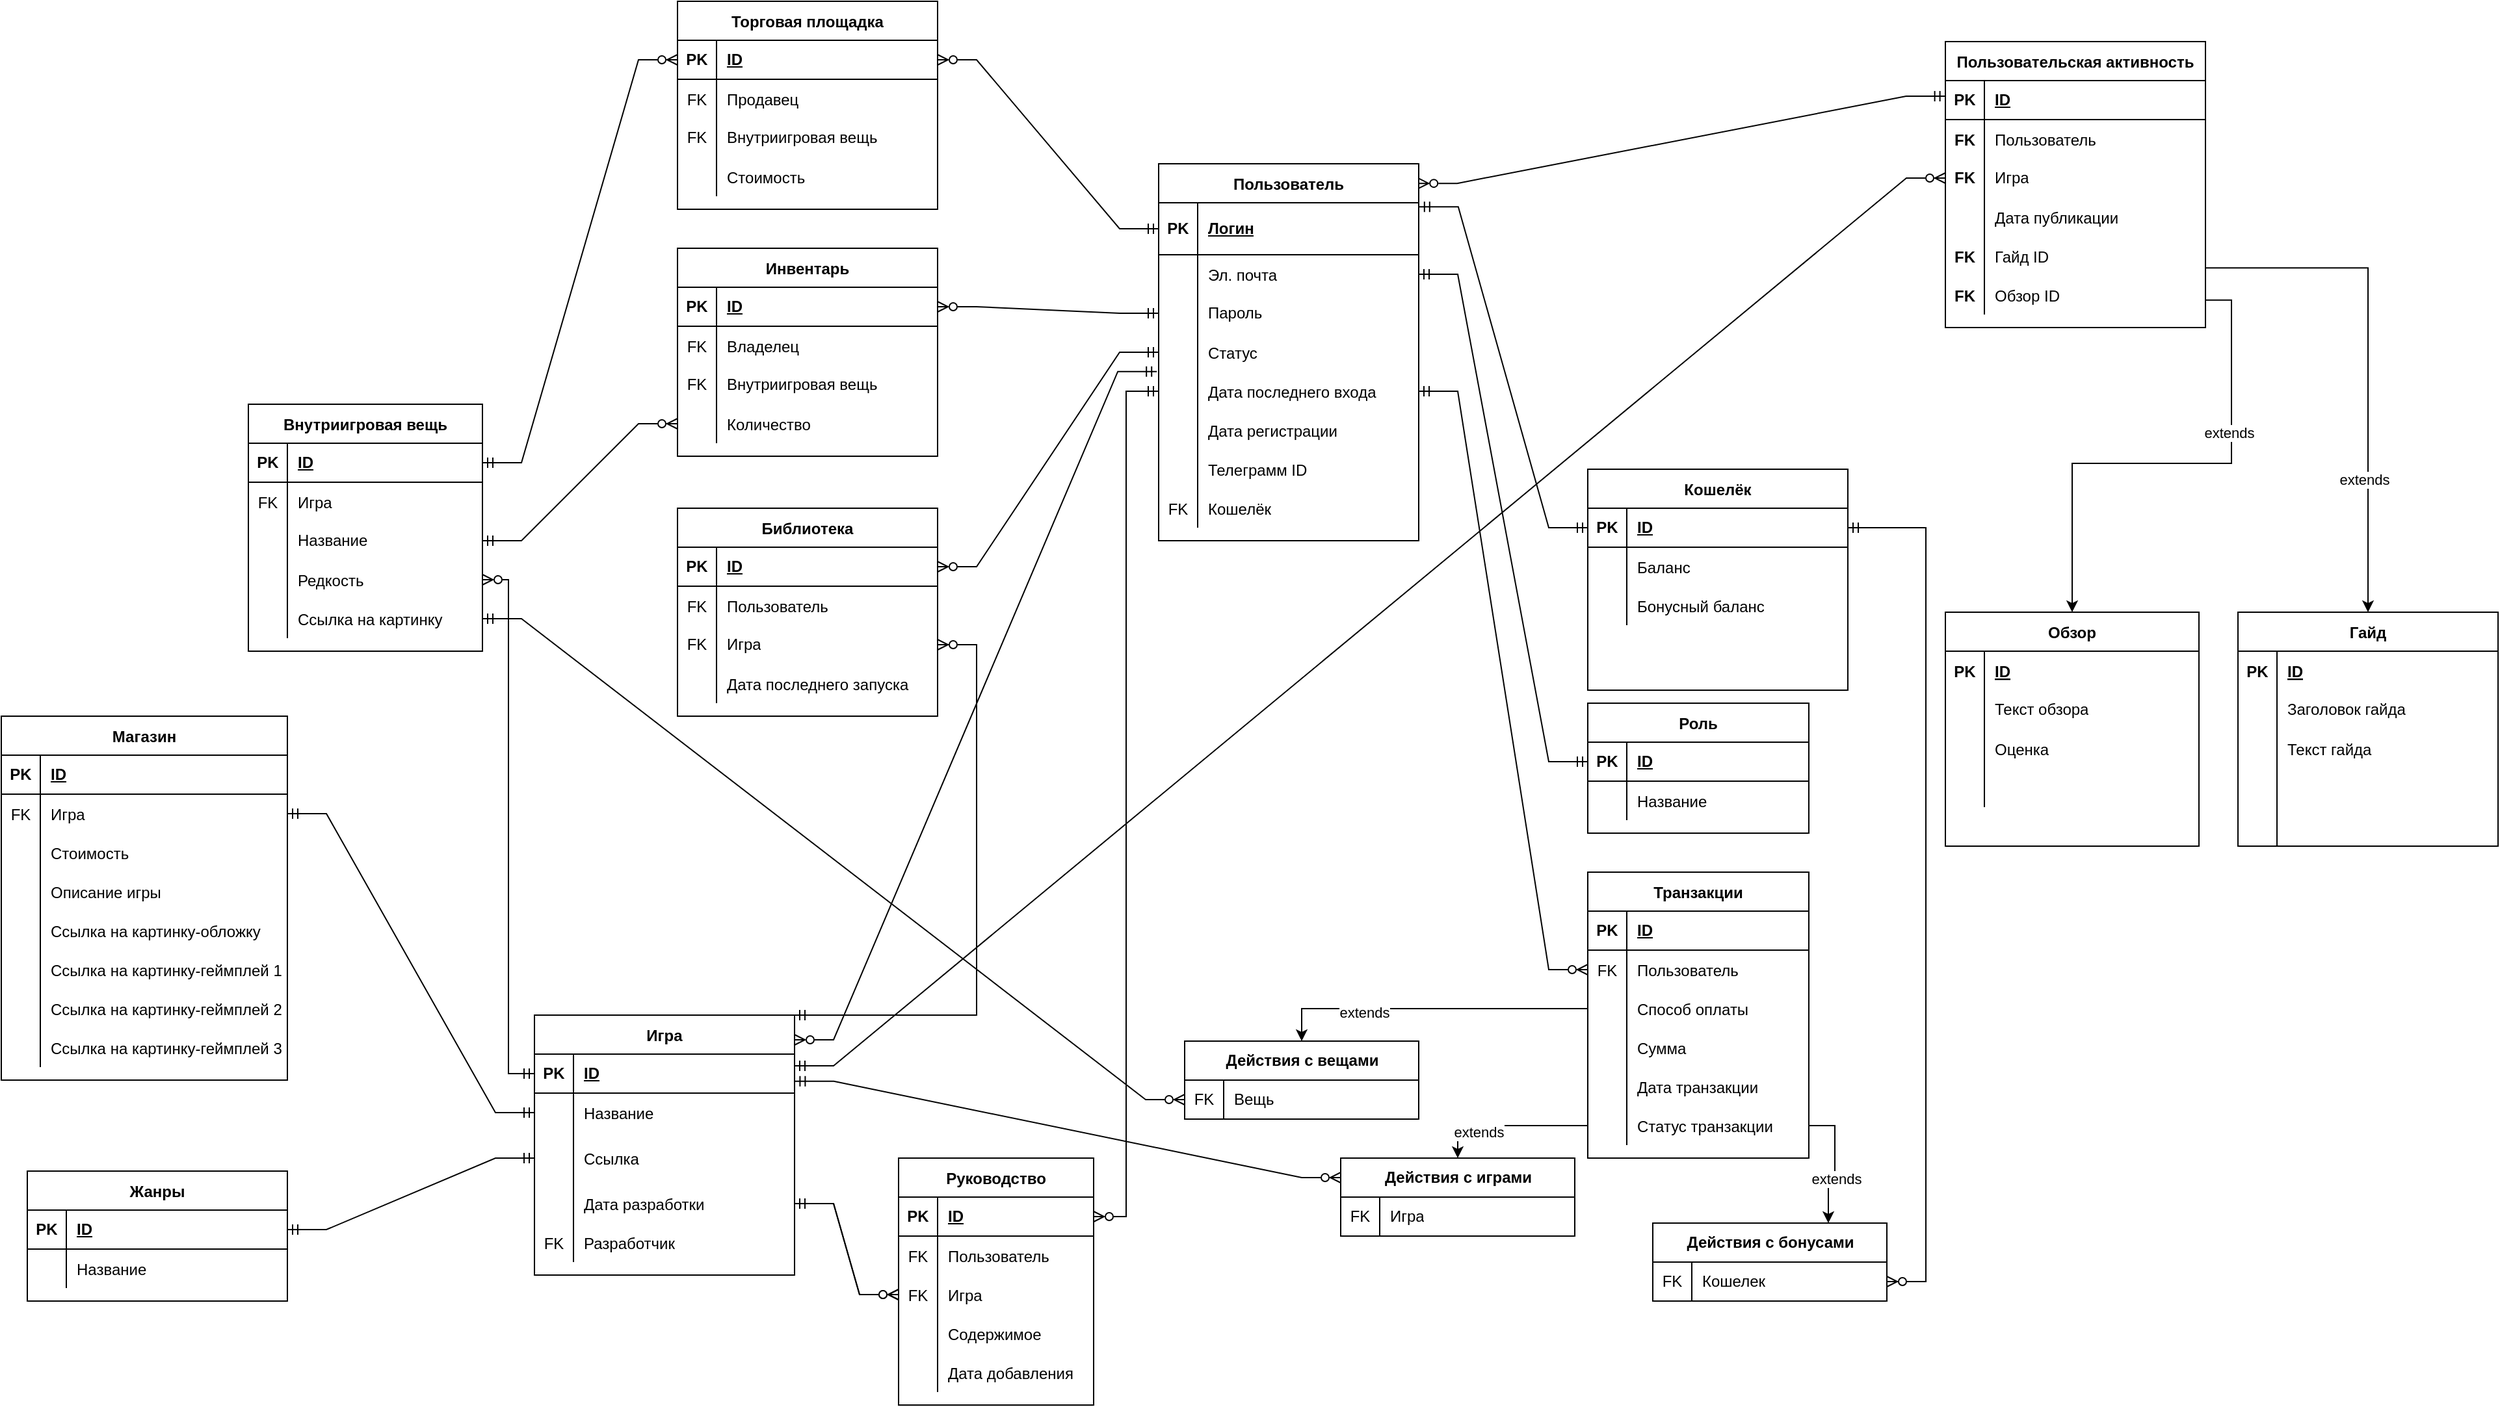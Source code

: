 <mxfile version="24.8.4">
  <diagram id="R2lEEEUBdFMjLlhIrx00" name="Page-1">
    <mxGraphModel dx="1955" dy="1649" grid="1" gridSize="10" guides="1" tooltips="1" connect="1" arrows="1" fold="1" page="1" pageScale="1" pageWidth="850" pageHeight="1100" math="0" shadow="0" extFonts="Permanent Marker^https://fonts.googleapis.com/css?family=Permanent+Marker">
      <root>
        <mxCell id="0" />
        <mxCell id="1" parent="0" />
        <mxCell id="C-vyLk0tnHw3VtMMgP7b-23" value="Торговая площадка" style="shape=table;startSize=30;container=1;collapsible=1;childLayout=tableLayout;fixedRows=1;rowLines=0;fontStyle=1;align=center;resizeLast=1;" parent="1" vertex="1">
          <mxGeometry x="300" y="-40" width="200" height="160" as="geometry" />
        </mxCell>
        <mxCell id="LuwPEHpnpIWab3tqRjS4-65" value="" style="shape=tableRow;horizontal=0;startSize=0;swimlaneHead=0;swimlaneBody=0;fillColor=none;collapsible=0;dropTarget=0;points=[[0,0.5],[1,0.5]];portConstraint=eastwest;top=0;left=0;right=0;bottom=1;" parent="C-vyLk0tnHw3VtMMgP7b-23" vertex="1">
          <mxGeometry y="30" width="200" height="30" as="geometry" />
        </mxCell>
        <mxCell id="LuwPEHpnpIWab3tqRjS4-66" value="PK" style="shape=partialRectangle;connectable=0;fillColor=none;top=0;left=0;bottom=0;right=0;fontStyle=1;overflow=hidden;whiteSpace=wrap;html=1;" parent="LuwPEHpnpIWab3tqRjS4-65" vertex="1">
          <mxGeometry width="30" height="30" as="geometry">
            <mxRectangle width="30" height="30" as="alternateBounds" />
          </mxGeometry>
        </mxCell>
        <mxCell id="LuwPEHpnpIWab3tqRjS4-67" value="ID" style="shape=partialRectangle;connectable=0;fillColor=none;top=0;left=0;bottom=0;right=0;align=left;spacingLeft=6;fontStyle=5;overflow=hidden;whiteSpace=wrap;html=1;" parent="LuwPEHpnpIWab3tqRjS4-65" vertex="1">
          <mxGeometry x="30" width="170" height="30" as="geometry">
            <mxRectangle width="170" height="30" as="alternateBounds" />
          </mxGeometry>
        </mxCell>
        <mxCell id="C-vyLk0tnHw3VtMMgP7b-27" value="" style="shape=partialRectangle;collapsible=0;dropTarget=0;pointerEvents=0;fillColor=none;points=[[0,0.5],[1,0.5]];portConstraint=eastwest;top=0;left=0;right=0;bottom=0;" parent="C-vyLk0tnHw3VtMMgP7b-23" vertex="1">
          <mxGeometry y="60" width="200" height="30" as="geometry" />
        </mxCell>
        <mxCell id="C-vyLk0tnHw3VtMMgP7b-28" value="FK" style="shape=partialRectangle;overflow=hidden;connectable=0;fillColor=none;top=0;left=0;bottom=0;right=0;" parent="C-vyLk0tnHw3VtMMgP7b-27" vertex="1">
          <mxGeometry width="30" height="30" as="geometry">
            <mxRectangle width="30" height="30" as="alternateBounds" />
          </mxGeometry>
        </mxCell>
        <mxCell id="C-vyLk0tnHw3VtMMgP7b-29" value="Продавец" style="shape=partialRectangle;overflow=hidden;connectable=0;fillColor=none;top=0;left=0;bottom=0;right=0;align=left;spacingLeft=6;" parent="C-vyLk0tnHw3VtMMgP7b-27" vertex="1">
          <mxGeometry x="30" width="170" height="30" as="geometry">
            <mxRectangle width="170" height="30" as="alternateBounds" />
          </mxGeometry>
        </mxCell>
        <mxCell id="LuwPEHpnpIWab3tqRjS4-1" value="" style="shape=tableRow;horizontal=0;startSize=0;swimlaneHead=0;swimlaneBody=0;fillColor=none;collapsible=0;dropTarget=0;points=[[0,0.5],[1,0.5]];portConstraint=eastwest;top=0;left=0;right=0;bottom=0;" parent="C-vyLk0tnHw3VtMMgP7b-23" vertex="1">
          <mxGeometry y="90" width="200" height="30" as="geometry" />
        </mxCell>
        <mxCell id="LuwPEHpnpIWab3tqRjS4-2" value="FK" style="shape=partialRectangle;connectable=0;fillColor=none;top=0;left=0;bottom=0;right=0;fontStyle=0;overflow=hidden;whiteSpace=wrap;html=1;" parent="LuwPEHpnpIWab3tqRjS4-1" vertex="1">
          <mxGeometry width="30" height="30" as="geometry">
            <mxRectangle width="30" height="30" as="alternateBounds" />
          </mxGeometry>
        </mxCell>
        <mxCell id="LuwPEHpnpIWab3tqRjS4-3" value="Внутриигровая вещь" style="shape=partialRectangle;connectable=0;fillColor=none;top=0;left=0;bottom=0;right=0;align=left;spacingLeft=6;fontStyle=0;overflow=hidden;whiteSpace=wrap;html=1;" parent="LuwPEHpnpIWab3tqRjS4-1" vertex="1">
          <mxGeometry x="30" width="170" height="30" as="geometry">
            <mxRectangle width="170" height="30" as="alternateBounds" />
          </mxGeometry>
        </mxCell>
        <mxCell id="LuwPEHpnpIWab3tqRjS4-4" value="" style="shape=tableRow;horizontal=0;startSize=0;swimlaneHead=0;swimlaneBody=0;fillColor=none;collapsible=0;dropTarget=0;points=[[0,0.5],[1,0.5]];portConstraint=eastwest;top=0;left=0;right=0;bottom=0;" parent="C-vyLk0tnHw3VtMMgP7b-23" vertex="1">
          <mxGeometry y="120" width="200" height="30" as="geometry" />
        </mxCell>
        <mxCell id="LuwPEHpnpIWab3tqRjS4-5" value="" style="shape=partialRectangle;connectable=0;fillColor=none;top=0;left=0;bottom=0;right=0;editable=1;overflow=hidden;" parent="LuwPEHpnpIWab3tqRjS4-4" vertex="1">
          <mxGeometry width="30" height="30" as="geometry">
            <mxRectangle width="30" height="30" as="alternateBounds" />
          </mxGeometry>
        </mxCell>
        <mxCell id="LuwPEHpnpIWab3tqRjS4-6" value="Стоимость" style="shape=partialRectangle;connectable=0;fillColor=none;top=0;left=0;bottom=0;right=0;align=left;spacingLeft=6;overflow=hidden;" parent="LuwPEHpnpIWab3tqRjS4-4" vertex="1">
          <mxGeometry x="30" width="170" height="30" as="geometry">
            <mxRectangle width="170" height="30" as="alternateBounds" />
          </mxGeometry>
        </mxCell>
        <mxCell id="LuwPEHpnpIWab3tqRjS4-7" value="Внутриигровая вещь" style="shape=table;startSize=30;container=1;collapsible=1;childLayout=tableLayout;fixedRows=1;rowLines=0;fontStyle=1;align=center;resizeLast=1;" parent="1" vertex="1">
          <mxGeometry x="-30" y="270" width="180" height="190" as="geometry" />
        </mxCell>
        <mxCell id="LuwPEHpnpIWab3tqRjS4-77" value="" style="shape=tableRow;horizontal=0;startSize=0;swimlaneHead=0;swimlaneBody=0;fillColor=none;collapsible=0;dropTarget=0;points=[[0,0.5],[1,0.5]];portConstraint=eastwest;top=0;left=0;right=0;bottom=1;" parent="LuwPEHpnpIWab3tqRjS4-7" vertex="1">
          <mxGeometry y="30" width="180" height="30" as="geometry" />
        </mxCell>
        <mxCell id="LuwPEHpnpIWab3tqRjS4-78" value="PK" style="shape=partialRectangle;connectable=0;fillColor=none;top=0;left=0;bottom=0;right=0;fontStyle=1;overflow=hidden;whiteSpace=wrap;html=1;" parent="LuwPEHpnpIWab3tqRjS4-77" vertex="1">
          <mxGeometry width="30" height="30" as="geometry">
            <mxRectangle width="30" height="30" as="alternateBounds" />
          </mxGeometry>
        </mxCell>
        <mxCell id="LuwPEHpnpIWab3tqRjS4-79" value="ID" style="shape=partialRectangle;connectable=0;fillColor=none;top=0;left=0;bottom=0;right=0;align=left;spacingLeft=6;fontStyle=5;overflow=hidden;whiteSpace=wrap;html=1;" parent="LuwPEHpnpIWab3tqRjS4-77" vertex="1">
          <mxGeometry x="30" width="150" height="30" as="geometry">
            <mxRectangle width="150" height="30" as="alternateBounds" />
          </mxGeometry>
        </mxCell>
        <mxCell id="LuwPEHpnpIWab3tqRjS4-8" value="" style="shape=partialRectangle;collapsible=0;dropTarget=0;pointerEvents=0;fillColor=none;points=[[0,0.5],[1,0.5]];portConstraint=eastwest;top=0;left=0;right=0;bottom=0;" parent="LuwPEHpnpIWab3tqRjS4-7" vertex="1">
          <mxGeometry y="60" width="180" height="30" as="geometry" />
        </mxCell>
        <mxCell id="LuwPEHpnpIWab3tqRjS4-9" value="FK" style="shape=partialRectangle;overflow=hidden;connectable=0;fillColor=none;top=0;left=0;bottom=0;right=0;" parent="LuwPEHpnpIWab3tqRjS4-8" vertex="1">
          <mxGeometry width="30" height="30" as="geometry">
            <mxRectangle width="30" height="30" as="alternateBounds" />
          </mxGeometry>
        </mxCell>
        <mxCell id="LuwPEHpnpIWab3tqRjS4-10" value="Игра" style="shape=partialRectangle;overflow=hidden;connectable=0;fillColor=none;top=0;left=0;bottom=0;right=0;align=left;spacingLeft=6;" parent="LuwPEHpnpIWab3tqRjS4-8" vertex="1">
          <mxGeometry x="30" width="150" height="30" as="geometry">
            <mxRectangle width="150" height="30" as="alternateBounds" />
          </mxGeometry>
        </mxCell>
        <mxCell id="LuwPEHpnpIWab3tqRjS4-11" value="" style="shape=tableRow;horizontal=0;startSize=0;swimlaneHead=0;swimlaneBody=0;fillColor=none;collapsible=0;dropTarget=0;points=[[0,0.5],[1,0.5]];portConstraint=eastwest;top=0;left=0;right=0;bottom=0;" parent="LuwPEHpnpIWab3tqRjS4-7" vertex="1">
          <mxGeometry y="90" width="180" height="30" as="geometry" />
        </mxCell>
        <mxCell id="LuwPEHpnpIWab3tqRjS4-12" value="" style="shape=partialRectangle;connectable=0;fillColor=none;top=0;left=0;bottom=0;right=0;fontStyle=0;overflow=hidden;whiteSpace=wrap;html=1;" parent="LuwPEHpnpIWab3tqRjS4-11" vertex="1">
          <mxGeometry width="30" height="30" as="geometry">
            <mxRectangle width="30" height="30" as="alternateBounds" />
          </mxGeometry>
        </mxCell>
        <mxCell id="LuwPEHpnpIWab3tqRjS4-13" value="Название" style="shape=partialRectangle;connectable=0;fillColor=none;top=0;left=0;bottom=0;right=0;align=left;spacingLeft=6;fontStyle=0;overflow=hidden;whiteSpace=wrap;html=1;" parent="LuwPEHpnpIWab3tqRjS4-11" vertex="1">
          <mxGeometry x="30" width="150" height="30" as="geometry">
            <mxRectangle width="150" height="30" as="alternateBounds" />
          </mxGeometry>
        </mxCell>
        <mxCell id="LuwPEHpnpIWab3tqRjS4-14" value="" style="shape=tableRow;horizontal=0;startSize=0;swimlaneHead=0;swimlaneBody=0;fillColor=none;collapsible=0;dropTarget=0;points=[[0,0.5],[1,0.5]];portConstraint=eastwest;top=0;left=0;right=0;bottom=0;" parent="LuwPEHpnpIWab3tqRjS4-7" vertex="1">
          <mxGeometry y="120" width="180" height="30" as="geometry" />
        </mxCell>
        <mxCell id="LuwPEHpnpIWab3tqRjS4-15" value="" style="shape=partialRectangle;connectable=0;fillColor=none;top=0;left=0;bottom=0;right=0;editable=1;overflow=hidden;" parent="LuwPEHpnpIWab3tqRjS4-14" vertex="1">
          <mxGeometry width="30" height="30" as="geometry">
            <mxRectangle width="30" height="30" as="alternateBounds" />
          </mxGeometry>
        </mxCell>
        <mxCell id="LuwPEHpnpIWab3tqRjS4-16" value="Редкость" style="shape=partialRectangle;connectable=0;fillColor=none;top=0;left=0;bottom=0;right=0;align=left;spacingLeft=6;overflow=hidden;" parent="LuwPEHpnpIWab3tqRjS4-14" vertex="1">
          <mxGeometry x="30" width="150" height="30" as="geometry">
            <mxRectangle width="150" height="30" as="alternateBounds" />
          </mxGeometry>
        </mxCell>
        <mxCell id="LuwPEHpnpIWab3tqRjS4-17" value="" style="shape=tableRow;horizontal=0;startSize=0;swimlaneHead=0;swimlaneBody=0;fillColor=none;collapsible=0;dropTarget=0;points=[[0,0.5],[1,0.5]];portConstraint=eastwest;top=0;left=0;right=0;bottom=0;" parent="LuwPEHpnpIWab3tqRjS4-7" vertex="1">
          <mxGeometry y="150" width="180" height="30" as="geometry" />
        </mxCell>
        <mxCell id="LuwPEHpnpIWab3tqRjS4-18" value="" style="shape=partialRectangle;connectable=0;fillColor=none;top=0;left=0;bottom=0;right=0;editable=1;overflow=hidden;" parent="LuwPEHpnpIWab3tqRjS4-17" vertex="1">
          <mxGeometry width="30" height="30" as="geometry">
            <mxRectangle width="30" height="30" as="alternateBounds" />
          </mxGeometry>
        </mxCell>
        <mxCell id="LuwPEHpnpIWab3tqRjS4-19" value="Ссылка на картинку" style="shape=partialRectangle;connectable=0;fillColor=none;top=0;left=0;bottom=0;right=0;align=left;spacingLeft=6;overflow=hidden;" parent="LuwPEHpnpIWab3tqRjS4-17" vertex="1">
          <mxGeometry x="30" width="150" height="30" as="geometry">
            <mxRectangle width="150" height="30" as="alternateBounds" />
          </mxGeometry>
        </mxCell>
        <mxCell id="LuwPEHpnpIWab3tqRjS4-22" value="Инвентарь" style="shape=table;startSize=30;container=1;collapsible=1;childLayout=tableLayout;fixedRows=1;rowLines=0;fontStyle=1;align=center;resizeLast=1;" parent="1" vertex="1">
          <mxGeometry x="300" y="150" width="200" height="160" as="geometry" />
        </mxCell>
        <mxCell id="LuwPEHpnpIWab3tqRjS4-68" value="" style="shape=tableRow;horizontal=0;startSize=0;swimlaneHead=0;swimlaneBody=0;fillColor=none;collapsible=0;dropTarget=0;points=[[0,0.5],[1,0.5]];portConstraint=eastwest;top=0;left=0;right=0;bottom=1;" parent="LuwPEHpnpIWab3tqRjS4-22" vertex="1">
          <mxGeometry y="30" width="200" height="30" as="geometry" />
        </mxCell>
        <mxCell id="LuwPEHpnpIWab3tqRjS4-69" value="PK" style="shape=partialRectangle;connectable=0;fillColor=none;top=0;left=0;bottom=0;right=0;fontStyle=1;overflow=hidden;whiteSpace=wrap;html=1;" parent="LuwPEHpnpIWab3tqRjS4-68" vertex="1">
          <mxGeometry width="30" height="30" as="geometry">
            <mxRectangle width="30" height="30" as="alternateBounds" />
          </mxGeometry>
        </mxCell>
        <mxCell id="LuwPEHpnpIWab3tqRjS4-70" value="ID" style="shape=partialRectangle;connectable=0;fillColor=none;top=0;left=0;bottom=0;right=0;align=left;spacingLeft=6;fontStyle=5;overflow=hidden;whiteSpace=wrap;html=1;" parent="LuwPEHpnpIWab3tqRjS4-68" vertex="1">
          <mxGeometry x="30" width="170" height="30" as="geometry">
            <mxRectangle width="170" height="30" as="alternateBounds" />
          </mxGeometry>
        </mxCell>
        <mxCell id="LuwPEHpnpIWab3tqRjS4-23" value="" style="shape=partialRectangle;collapsible=0;dropTarget=0;pointerEvents=0;fillColor=none;points=[[0,0.5],[1,0.5]];portConstraint=eastwest;top=0;left=0;right=0;bottom=0;" parent="LuwPEHpnpIWab3tqRjS4-22" vertex="1">
          <mxGeometry y="60" width="200" height="30" as="geometry" />
        </mxCell>
        <mxCell id="LuwPEHpnpIWab3tqRjS4-24" value="FK" style="shape=partialRectangle;overflow=hidden;connectable=0;fillColor=none;top=0;left=0;bottom=0;right=0;" parent="LuwPEHpnpIWab3tqRjS4-23" vertex="1">
          <mxGeometry width="30" height="30" as="geometry">
            <mxRectangle width="30" height="30" as="alternateBounds" />
          </mxGeometry>
        </mxCell>
        <mxCell id="LuwPEHpnpIWab3tqRjS4-25" value="Владелец" style="shape=partialRectangle;overflow=hidden;connectable=0;fillColor=none;top=0;left=0;bottom=0;right=0;align=left;spacingLeft=6;" parent="LuwPEHpnpIWab3tqRjS4-23" vertex="1">
          <mxGeometry x="30" width="170" height="30" as="geometry">
            <mxRectangle width="170" height="30" as="alternateBounds" />
          </mxGeometry>
        </mxCell>
        <mxCell id="LuwPEHpnpIWab3tqRjS4-26" value="" style="shape=tableRow;horizontal=0;startSize=0;swimlaneHead=0;swimlaneBody=0;fillColor=none;collapsible=0;dropTarget=0;points=[[0,0.5],[1,0.5]];portConstraint=eastwest;top=0;left=0;right=0;bottom=0;" parent="LuwPEHpnpIWab3tqRjS4-22" vertex="1">
          <mxGeometry y="90" width="200" height="30" as="geometry" />
        </mxCell>
        <mxCell id="LuwPEHpnpIWab3tqRjS4-27" value="FK" style="shape=partialRectangle;connectable=0;fillColor=none;top=0;left=0;bottom=0;right=0;fontStyle=0;overflow=hidden;whiteSpace=wrap;html=1;" parent="LuwPEHpnpIWab3tqRjS4-26" vertex="1">
          <mxGeometry width="30" height="30" as="geometry">
            <mxRectangle width="30" height="30" as="alternateBounds" />
          </mxGeometry>
        </mxCell>
        <mxCell id="LuwPEHpnpIWab3tqRjS4-28" value="Внутриигровая вещь" style="shape=partialRectangle;connectable=0;fillColor=none;top=0;left=0;bottom=0;right=0;align=left;spacingLeft=6;fontStyle=0;overflow=hidden;whiteSpace=wrap;html=1;" parent="LuwPEHpnpIWab3tqRjS4-26" vertex="1">
          <mxGeometry x="30" width="170" height="30" as="geometry">
            <mxRectangle width="170" height="30" as="alternateBounds" />
          </mxGeometry>
        </mxCell>
        <mxCell id="LuwPEHpnpIWab3tqRjS4-29" value="" style="shape=tableRow;horizontal=0;startSize=0;swimlaneHead=0;swimlaneBody=0;fillColor=none;collapsible=0;dropTarget=0;points=[[0,0.5],[1,0.5]];portConstraint=eastwest;top=0;left=0;right=0;bottom=0;" parent="LuwPEHpnpIWab3tqRjS4-22" vertex="1">
          <mxGeometry y="120" width="200" height="30" as="geometry" />
        </mxCell>
        <mxCell id="LuwPEHpnpIWab3tqRjS4-30" value="" style="shape=partialRectangle;connectable=0;fillColor=none;top=0;left=0;bottom=0;right=0;editable=1;overflow=hidden;" parent="LuwPEHpnpIWab3tqRjS4-29" vertex="1">
          <mxGeometry width="30" height="30" as="geometry">
            <mxRectangle width="30" height="30" as="alternateBounds" />
          </mxGeometry>
        </mxCell>
        <mxCell id="LuwPEHpnpIWab3tqRjS4-31" value="Количество" style="shape=partialRectangle;connectable=0;fillColor=none;top=0;left=0;bottom=0;right=0;align=left;spacingLeft=6;overflow=hidden;" parent="LuwPEHpnpIWab3tqRjS4-29" vertex="1">
          <mxGeometry x="30" width="170" height="30" as="geometry">
            <mxRectangle width="170" height="30" as="alternateBounds" />
          </mxGeometry>
        </mxCell>
        <mxCell id="LuwPEHpnpIWab3tqRjS4-33" value="Библиотека" style="shape=table;startSize=30;container=1;collapsible=1;childLayout=tableLayout;fixedRows=1;rowLines=0;fontStyle=1;align=center;resizeLast=1;" parent="1" vertex="1">
          <mxGeometry x="300" y="350" width="200" height="160" as="geometry" />
        </mxCell>
        <mxCell id="LuwPEHpnpIWab3tqRjS4-71" value="" style="shape=tableRow;horizontal=0;startSize=0;swimlaneHead=0;swimlaneBody=0;fillColor=none;collapsible=0;dropTarget=0;points=[[0,0.5],[1,0.5]];portConstraint=eastwest;top=0;left=0;right=0;bottom=1;" parent="LuwPEHpnpIWab3tqRjS4-33" vertex="1">
          <mxGeometry y="30" width="200" height="30" as="geometry" />
        </mxCell>
        <mxCell id="LuwPEHpnpIWab3tqRjS4-72" value="PK" style="shape=partialRectangle;connectable=0;fillColor=none;top=0;left=0;bottom=0;right=0;fontStyle=1;overflow=hidden;whiteSpace=wrap;html=1;" parent="LuwPEHpnpIWab3tqRjS4-71" vertex="1">
          <mxGeometry width="30" height="30" as="geometry">
            <mxRectangle width="30" height="30" as="alternateBounds" />
          </mxGeometry>
        </mxCell>
        <mxCell id="LuwPEHpnpIWab3tqRjS4-73" value="ID" style="shape=partialRectangle;connectable=0;fillColor=none;top=0;left=0;bottom=0;right=0;align=left;spacingLeft=6;fontStyle=5;overflow=hidden;whiteSpace=wrap;html=1;" parent="LuwPEHpnpIWab3tqRjS4-71" vertex="1">
          <mxGeometry x="30" width="170" height="30" as="geometry">
            <mxRectangle width="170" height="30" as="alternateBounds" />
          </mxGeometry>
        </mxCell>
        <mxCell id="LuwPEHpnpIWab3tqRjS4-34" value="" style="shape=partialRectangle;collapsible=0;dropTarget=0;pointerEvents=0;fillColor=none;points=[[0,0.5],[1,0.5]];portConstraint=eastwest;top=0;left=0;right=0;bottom=0;" parent="LuwPEHpnpIWab3tqRjS4-33" vertex="1">
          <mxGeometry y="60" width="200" height="30" as="geometry" />
        </mxCell>
        <mxCell id="LuwPEHpnpIWab3tqRjS4-35" value="FK" style="shape=partialRectangle;overflow=hidden;connectable=0;fillColor=none;top=0;left=0;bottom=0;right=0;" parent="LuwPEHpnpIWab3tqRjS4-34" vertex="1">
          <mxGeometry width="30" height="30" as="geometry">
            <mxRectangle width="30" height="30" as="alternateBounds" />
          </mxGeometry>
        </mxCell>
        <mxCell id="LuwPEHpnpIWab3tqRjS4-36" value="Пользователь" style="shape=partialRectangle;overflow=hidden;connectable=0;fillColor=none;top=0;left=0;bottom=0;right=0;align=left;spacingLeft=6;" parent="LuwPEHpnpIWab3tqRjS4-34" vertex="1">
          <mxGeometry x="30" width="170" height="30" as="geometry">
            <mxRectangle width="170" height="30" as="alternateBounds" />
          </mxGeometry>
        </mxCell>
        <mxCell id="LuwPEHpnpIWab3tqRjS4-37" value="" style="shape=tableRow;horizontal=0;startSize=0;swimlaneHead=0;swimlaneBody=0;fillColor=none;collapsible=0;dropTarget=0;points=[[0,0.5],[1,0.5]];portConstraint=eastwest;top=0;left=0;right=0;bottom=0;" parent="LuwPEHpnpIWab3tqRjS4-33" vertex="1">
          <mxGeometry y="90" width="200" height="30" as="geometry" />
        </mxCell>
        <mxCell id="LuwPEHpnpIWab3tqRjS4-38" value="FK" style="shape=partialRectangle;connectable=0;fillColor=none;top=0;left=0;bottom=0;right=0;fontStyle=0;overflow=hidden;whiteSpace=wrap;html=1;" parent="LuwPEHpnpIWab3tqRjS4-37" vertex="1">
          <mxGeometry width="30" height="30" as="geometry">
            <mxRectangle width="30" height="30" as="alternateBounds" />
          </mxGeometry>
        </mxCell>
        <mxCell id="LuwPEHpnpIWab3tqRjS4-39" value="Игра" style="shape=partialRectangle;connectable=0;fillColor=none;top=0;left=0;bottom=0;right=0;align=left;spacingLeft=6;fontStyle=0;overflow=hidden;whiteSpace=wrap;html=1;" parent="LuwPEHpnpIWab3tqRjS4-37" vertex="1">
          <mxGeometry x="30" width="170" height="30" as="geometry">
            <mxRectangle width="170" height="30" as="alternateBounds" />
          </mxGeometry>
        </mxCell>
        <mxCell id="LuwPEHpnpIWab3tqRjS4-40" value="" style="shape=tableRow;horizontal=0;startSize=0;swimlaneHead=0;swimlaneBody=0;fillColor=none;collapsible=0;dropTarget=0;points=[[0,0.5],[1,0.5]];portConstraint=eastwest;top=0;left=0;right=0;bottom=0;" parent="LuwPEHpnpIWab3tqRjS4-33" vertex="1">
          <mxGeometry y="120" width="200" height="30" as="geometry" />
        </mxCell>
        <mxCell id="LuwPEHpnpIWab3tqRjS4-41" value="" style="shape=partialRectangle;connectable=0;fillColor=none;top=0;left=0;bottom=0;right=0;editable=1;overflow=hidden;" parent="LuwPEHpnpIWab3tqRjS4-40" vertex="1">
          <mxGeometry width="30" height="30" as="geometry">
            <mxRectangle width="30" height="30" as="alternateBounds" />
          </mxGeometry>
        </mxCell>
        <mxCell id="LuwPEHpnpIWab3tqRjS4-42" value="Дата последнего запуска" style="shape=partialRectangle;connectable=0;fillColor=none;top=0;left=0;bottom=0;right=0;align=left;spacingLeft=6;overflow=hidden;" parent="LuwPEHpnpIWab3tqRjS4-40" vertex="1">
          <mxGeometry x="30" width="170" height="30" as="geometry">
            <mxRectangle width="170" height="30" as="alternateBounds" />
          </mxGeometry>
        </mxCell>
        <mxCell id="LuwPEHpnpIWab3tqRjS4-43" value="Пользователь" style="shape=table;startSize=30;container=1;collapsible=1;childLayout=tableLayout;fixedRows=1;rowLines=0;fontStyle=1;align=center;resizeLast=1;" parent="1" vertex="1">
          <mxGeometry x="670" y="85" width="200" height="290" as="geometry" />
        </mxCell>
        <mxCell id="LuwPEHpnpIWab3tqRjS4-74" value="" style="shape=tableRow;horizontal=0;startSize=0;swimlaneHead=0;swimlaneBody=0;fillColor=none;collapsible=0;dropTarget=0;points=[[0,0.5],[1,0.5]];portConstraint=eastwest;top=0;left=0;right=0;bottom=1;" parent="LuwPEHpnpIWab3tqRjS4-43" vertex="1">
          <mxGeometry y="30" width="200" height="40" as="geometry" />
        </mxCell>
        <mxCell id="LuwPEHpnpIWab3tqRjS4-75" value="PK" style="shape=partialRectangle;connectable=0;fillColor=none;top=0;left=0;bottom=0;right=0;fontStyle=1;overflow=hidden;whiteSpace=wrap;html=1;" parent="LuwPEHpnpIWab3tqRjS4-74" vertex="1">
          <mxGeometry width="30" height="40" as="geometry">
            <mxRectangle width="30" height="40" as="alternateBounds" />
          </mxGeometry>
        </mxCell>
        <mxCell id="LuwPEHpnpIWab3tqRjS4-76" value="Логин" style="shape=partialRectangle;connectable=0;fillColor=none;top=0;left=0;bottom=0;right=0;align=left;spacingLeft=6;fontStyle=5;overflow=hidden;whiteSpace=wrap;html=1;" parent="LuwPEHpnpIWab3tqRjS4-74" vertex="1">
          <mxGeometry x="30" width="170" height="40" as="geometry">
            <mxRectangle width="170" height="40" as="alternateBounds" />
          </mxGeometry>
        </mxCell>
        <mxCell id="LuwPEHpnpIWab3tqRjS4-56" value="" style="shape=tableRow;horizontal=0;startSize=0;swimlaneHead=0;swimlaneBody=0;fillColor=none;collapsible=0;dropTarget=0;points=[[0,0.5],[1,0.5]];portConstraint=eastwest;top=0;left=0;right=0;bottom=0;" parent="LuwPEHpnpIWab3tqRjS4-43" vertex="1">
          <mxGeometry y="70" width="200" height="30" as="geometry" />
        </mxCell>
        <mxCell id="LuwPEHpnpIWab3tqRjS4-57" value="" style="shape=partialRectangle;connectable=0;fillColor=none;top=0;left=0;bottom=0;right=0;editable=1;overflow=hidden;" parent="LuwPEHpnpIWab3tqRjS4-56" vertex="1">
          <mxGeometry width="30" height="30" as="geometry">
            <mxRectangle width="30" height="30" as="alternateBounds" />
          </mxGeometry>
        </mxCell>
        <mxCell id="LuwPEHpnpIWab3tqRjS4-58" value="Эл. почта" style="shape=partialRectangle;connectable=0;fillColor=none;top=0;left=0;bottom=0;right=0;align=left;spacingLeft=6;overflow=hidden;" parent="LuwPEHpnpIWab3tqRjS4-56" vertex="1">
          <mxGeometry x="30" width="170" height="30" as="geometry">
            <mxRectangle width="170" height="30" as="alternateBounds" />
          </mxGeometry>
        </mxCell>
        <mxCell id="LuwPEHpnpIWab3tqRjS4-47" value="" style="shape=tableRow;horizontal=0;startSize=0;swimlaneHead=0;swimlaneBody=0;fillColor=none;collapsible=0;dropTarget=0;points=[[0,0.5],[1,0.5]];portConstraint=eastwest;top=0;left=0;right=0;bottom=0;" parent="LuwPEHpnpIWab3tqRjS4-43" vertex="1">
          <mxGeometry y="100" width="200" height="30" as="geometry" />
        </mxCell>
        <mxCell id="LuwPEHpnpIWab3tqRjS4-48" value="" style="shape=partialRectangle;connectable=0;fillColor=none;top=0;left=0;bottom=0;right=0;fontStyle=0;overflow=hidden;whiteSpace=wrap;html=1;" parent="LuwPEHpnpIWab3tqRjS4-47" vertex="1">
          <mxGeometry width="30" height="30" as="geometry">
            <mxRectangle width="30" height="30" as="alternateBounds" />
          </mxGeometry>
        </mxCell>
        <mxCell id="LuwPEHpnpIWab3tqRjS4-49" value="Пароль" style="shape=partialRectangle;connectable=0;fillColor=none;top=0;left=0;bottom=0;right=0;align=left;spacingLeft=6;fontStyle=0;overflow=hidden;whiteSpace=wrap;html=1;" parent="LuwPEHpnpIWab3tqRjS4-47" vertex="1">
          <mxGeometry x="30" width="170" height="30" as="geometry">
            <mxRectangle width="170" height="30" as="alternateBounds" />
          </mxGeometry>
        </mxCell>
        <mxCell id="LuwPEHpnpIWab3tqRjS4-50" value="" style="shape=tableRow;horizontal=0;startSize=0;swimlaneHead=0;swimlaneBody=0;fillColor=none;collapsible=0;dropTarget=0;points=[[0,0.5],[1,0.5]];portConstraint=eastwest;top=0;left=0;right=0;bottom=0;" parent="LuwPEHpnpIWab3tqRjS4-43" vertex="1">
          <mxGeometry y="130" width="200" height="30" as="geometry" />
        </mxCell>
        <mxCell id="LuwPEHpnpIWab3tqRjS4-51" value="" style="shape=partialRectangle;connectable=0;fillColor=none;top=0;left=0;bottom=0;right=0;editable=1;overflow=hidden;" parent="LuwPEHpnpIWab3tqRjS4-50" vertex="1">
          <mxGeometry width="30" height="30" as="geometry">
            <mxRectangle width="30" height="30" as="alternateBounds" />
          </mxGeometry>
        </mxCell>
        <mxCell id="LuwPEHpnpIWab3tqRjS4-52" value="Статус" style="shape=partialRectangle;connectable=0;fillColor=none;top=0;left=0;bottom=0;right=0;align=left;spacingLeft=6;overflow=hidden;" parent="LuwPEHpnpIWab3tqRjS4-50" vertex="1">
          <mxGeometry x="30" width="170" height="30" as="geometry">
            <mxRectangle width="170" height="30" as="alternateBounds" />
          </mxGeometry>
        </mxCell>
        <mxCell id="LuwPEHpnpIWab3tqRjS4-53" value="" style="shape=tableRow;horizontal=0;startSize=0;swimlaneHead=0;swimlaneBody=0;fillColor=none;collapsible=0;dropTarget=0;points=[[0,0.5],[1,0.5]];portConstraint=eastwest;top=0;left=0;right=0;bottom=0;" parent="LuwPEHpnpIWab3tqRjS4-43" vertex="1">
          <mxGeometry y="160" width="200" height="30" as="geometry" />
        </mxCell>
        <mxCell id="LuwPEHpnpIWab3tqRjS4-54" value="" style="shape=partialRectangle;connectable=0;fillColor=none;top=0;left=0;bottom=0;right=0;editable=1;overflow=hidden;" parent="LuwPEHpnpIWab3tqRjS4-53" vertex="1">
          <mxGeometry width="30" height="30" as="geometry">
            <mxRectangle width="30" height="30" as="alternateBounds" />
          </mxGeometry>
        </mxCell>
        <mxCell id="LuwPEHpnpIWab3tqRjS4-55" value="Дата последнего входа" style="shape=partialRectangle;connectable=0;fillColor=none;top=0;left=0;bottom=0;right=0;align=left;spacingLeft=6;overflow=hidden;" parent="LuwPEHpnpIWab3tqRjS4-53" vertex="1">
          <mxGeometry x="30" width="170" height="30" as="geometry">
            <mxRectangle width="170" height="30" as="alternateBounds" />
          </mxGeometry>
        </mxCell>
        <mxCell id="LuwPEHpnpIWab3tqRjS4-59" value="" style="shape=tableRow;horizontal=0;startSize=0;swimlaneHead=0;swimlaneBody=0;fillColor=none;collapsible=0;dropTarget=0;points=[[0,0.5],[1,0.5]];portConstraint=eastwest;top=0;left=0;right=0;bottom=0;" parent="LuwPEHpnpIWab3tqRjS4-43" vertex="1">
          <mxGeometry y="190" width="200" height="30" as="geometry" />
        </mxCell>
        <mxCell id="LuwPEHpnpIWab3tqRjS4-60" value="" style="shape=partialRectangle;connectable=0;fillColor=none;top=0;left=0;bottom=0;right=0;editable=1;overflow=hidden;" parent="LuwPEHpnpIWab3tqRjS4-59" vertex="1">
          <mxGeometry width="30" height="30" as="geometry">
            <mxRectangle width="30" height="30" as="alternateBounds" />
          </mxGeometry>
        </mxCell>
        <mxCell id="LuwPEHpnpIWab3tqRjS4-61" value="Дата регистрации" style="shape=partialRectangle;connectable=0;fillColor=none;top=0;left=0;bottom=0;right=0;align=left;spacingLeft=6;overflow=hidden;" parent="LuwPEHpnpIWab3tqRjS4-59" vertex="1">
          <mxGeometry x="30" width="170" height="30" as="geometry">
            <mxRectangle width="170" height="30" as="alternateBounds" />
          </mxGeometry>
        </mxCell>
        <mxCell id="_QDNfJQL_xsIZuXGlYxo-22" value="" style="shape=tableRow;horizontal=0;startSize=0;swimlaneHead=0;swimlaneBody=0;fillColor=none;collapsible=0;dropTarget=0;points=[[0,0.5],[1,0.5]];portConstraint=eastwest;top=0;left=0;right=0;bottom=0;" vertex="1" parent="LuwPEHpnpIWab3tqRjS4-43">
          <mxGeometry y="220" width="200" height="30" as="geometry" />
        </mxCell>
        <mxCell id="_QDNfJQL_xsIZuXGlYxo-23" value="" style="shape=partialRectangle;connectable=0;fillColor=none;top=0;left=0;bottom=0;right=0;editable=1;overflow=hidden;" vertex="1" parent="_QDNfJQL_xsIZuXGlYxo-22">
          <mxGeometry width="30" height="30" as="geometry">
            <mxRectangle width="30" height="30" as="alternateBounds" />
          </mxGeometry>
        </mxCell>
        <mxCell id="_QDNfJQL_xsIZuXGlYxo-24" value="Телеграмм ID" style="shape=partialRectangle;connectable=0;fillColor=none;top=0;left=0;bottom=0;right=0;align=left;spacingLeft=6;overflow=hidden;" vertex="1" parent="_QDNfJQL_xsIZuXGlYxo-22">
          <mxGeometry x="30" width="170" height="30" as="geometry">
            <mxRectangle width="170" height="30" as="alternateBounds" />
          </mxGeometry>
        </mxCell>
        <mxCell id="LuwPEHpnpIWab3tqRjS4-62" value="" style="shape=tableRow;horizontal=0;startSize=0;swimlaneHead=0;swimlaneBody=0;fillColor=none;collapsible=0;dropTarget=0;points=[[0,0.5],[1,0.5]];portConstraint=eastwest;top=0;left=0;right=0;bottom=0;" parent="LuwPEHpnpIWab3tqRjS4-43" vertex="1">
          <mxGeometry y="250" width="200" height="30" as="geometry" />
        </mxCell>
        <mxCell id="LuwPEHpnpIWab3tqRjS4-63" value="FK" style="shape=partialRectangle;connectable=0;fillColor=none;top=0;left=0;bottom=0;right=0;editable=1;overflow=hidden;" parent="LuwPEHpnpIWab3tqRjS4-62" vertex="1">
          <mxGeometry width="30" height="30" as="geometry">
            <mxRectangle width="30" height="30" as="alternateBounds" />
          </mxGeometry>
        </mxCell>
        <mxCell id="LuwPEHpnpIWab3tqRjS4-64" value="Кошелёк" style="shape=partialRectangle;connectable=0;fillColor=none;top=0;left=0;bottom=0;right=0;align=left;spacingLeft=6;overflow=hidden;" parent="LuwPEHpnpIWab3tqRjS4-62" vertex="1">
          <mxGeometry x="30" width="170" height="30" as="geometry">
            <mxRectangle width="170" height="30" as="alternateBounds" />
          </mxGeometry>
        </mxCell>
        <mxCell id="LuwPEHpnpIWab3tqRjS4-80" value="Кошелёк" style="shape=table;startSize=30;container=1;collapsible=1;childLayout=tableLayout;fixedRows=1;rowLines=0;fontStyle=1;align=center;resizeLast=1;" parent="1" vertex="1">
          <mxGeometry x="1000" y="320" width="200" height="170" as="geometry" />
        </mxCell>
        <mxCell id="LuwPEHpnpIWab3tqRjS4-81" value="" style="shape=tableRow;horizontal=0;startSize=0;swimlaneHead=0;swimlaneBody=0;fillColor=none;collapsible=0;dropTarget=0;points=[[0,0.5],[1,0.5]];portConstraint=eastwest;top=0;left=0;right=0;bottom=1;" parent="LuwPEHpnpIWab3tqRjS4-80" vertex="1">
          <mxGeometry y="30" width="200" height="30" as="geometry" />
        </mxCell>
        <mxCell id="LuwPEHpnpIWab3tqRjS4-82" value="PK" style="shape=partialRectangle;connectable=0;fillColor=none;top=0;left=0;bottom=0;right=0;fontStyle=1;overflow=hidden;whiteSpace=wrap;html=1;" parent="LuwPEHpnpIWab3tqRjS4-81" vertex="1">
          <mxGeometry width="30" height="30" as="geometry">
            <mxRectangle width="30" height="30" as="alternateBounds" />
          </mxGeometry>
        </mxCell>
        <mxCell id="LuwPEHpnpIWab3tqRjS4-83" value="ID" style="shape=partialRectangle;connectable=0;fillColor=none;top=0;left=0;bottom=0;right=0;align=left;spacingLeft=6;fontStyle=5;overflow=hidden;whiteSpace=wrap;html=1;" parent="LuwPEHpnpIWab3tqRjS4-81" vertex="1">
          <mxGeometry x="30" width="170" height="30" as="geometry">
            <mxRectangle width="170" height="30" as="alternateBounds" />
          </mxGeometry>
        </mxCell>
        <mxCell id="LuwPEHpnpIWab3tqRjS4-84" value="" style="shape=tableRow;horizontal=0;startSize=0;swimlaneHead=0;swimlaneBody=0;fillColor=none;collapsible=0;dropTarget=0;points=[[0,0.5],[1,0.5]];portConstraint=eastwest;top=0;left=0;right=0;bottom=0;" parent="LuwPEHpnpIWab3tqRjS4-80" vertex="1">
          <mxGeometry y="60" width="200" height="30" as="geometry" />
        </mxCell>
        <mxCell id="LuwPEHpnpIWab3tqRjS4-85" value="" style="shape=partialRectangle;connectable=0;fillColor=none;top=0;left=0;bottom=0;right=0;editable=1;overflow=hidden;" parent="LuwPEHpnpIWab3tqRjS4-84" vertex="1">
          <mxGeometry width="30" height="30" as="geometry">
            <mxRectangle width="30" height="30" as="alternateBounds" />
          </mxGeometry>
        </mxCell>
        <mxCell id="LuwPEHpnpIWab3tqRjS4-86" value="Баланс" style="shape=partialRectangle;connectable=0;fillColor=none;top=0;left=0;bottom=0;right=0;align=left;spacingLeft=6;overflow=hidden;" parent="LuwPEHpnpIWab3tqRjS4-84" vertex="1">
          <mxGeometry x="30" width="170" height="30" as="geometry">
            <mxRectangle width="170" height="30" as="alternateBounds" />
          </mxGeometry>
        </mxCell>
        <mxCell id="_QDNfJQL_xsIZuXGlYxo-52" value="" style="shape=tableRow;horizontal=0;startSize=0;swimlaneHead=0;swimlaneBody=0;fillColor=none;collapsible=0;dropTarget=0;points=[[0,0.5],[1,0.5]];portConstraint=eastwest;top=0;left=0;right=0;bottom=0;" vertex="1" parent="LuwPEHpnpIWab3tqRjS4-80">
          <mxGeometry y="90" width="200" height="30" as="geometry" />
        </mxCell>
        <mxCell id="_QDNfJQL_xsIZuXGlYxo-53" value="" style="shape=partialRectangle;connectable=0;fillColor=none;top=0;left=0;bottom=0;right=0;editable=1;overflow=hidden;" vertex="1" parent="_QDNfJQL_xsIZuXGlYxo-52">
          <mxGeometry width="30" height="30" as="geometry">
            <mxRectangle width="30" height="30" as="alternateBounds" />
          </mxGeometry>
        </mxCell>
        <mxCell id="_QDNfJQL_xsIZuXGlYxo-54" value="Бонусный баланс" style="shape=partialRectangle;connectable=0;fillColor=none;top=0;left=0;bottom=0;right=0;align=left;spacingLeft=6;overflow=hidden;" vertex="1" parent="_QDNfJQL_xsIZuXGlYxo-52">
          <mxGeometry x="30" width="170" height="30" as="geometry">
            <mxRectangle width="170" height="30" as="alternateBounds" />
          </mxGeometry>
        </mxCell>
        <mxCell id="LuwPEHpnpIWab3tqRjS4-333" style="edgeStyle=orthogonalEdgeStyle;rounded=0;orthogonalLoop=1;jettySize=auto;html=1;entryX=0.5;entryY=0;entryDx=0;entryDy=0;exitX=1;exitY=0.631;exitDx=0;exitDy=0;exitPerimeter=0;" parent="1" source="_QDNfJQL_xsIZuXGlYxo-55" target="LuwPEHpnpIWab3tqRjS4-307" edge="1">
          <mxGeometry relative="1" as="geometry">
            <mxPoint x="1370" y="280" as="sourcePoint" />
          </mxGeometry>
        </mxCell>
        <mxCell id="LuwPEHpnpIWab3tqRjS4-335" value="extends" style="edgeLabel;html=1;align=center;verticalAlign=middle;resizable=0;points=[];" parent="LuwPEHpnpIWab3tqRjS4-333" vertex="1" connectable="0">
          <mxGeometry x="-0.356" y="-2" relative="1" as="geometry">
            <mxPoint y="-1" as="offset" />
          </mxGeometry>
        </mxCell>
        <mxCell id="LuwPEHpnpIWab3tqRjS4-102" value="Пользовательская активность" style="shape=table;startSize=30;container=1;collapsible=1;childLayout=tableLayout;fixedRows=1;rowLines=0;fontStyle=1;align=center;resizeLast=1;" parent="1" vertex="1">
          <mxGeometry x="1275" y="-9" width="200" height="220" as="geometry" />
        </mxCell>
        <mxCell id="LuwPEHpnpIWab3tqRjS4-103" value="" style="shape=tableRow;horizontal=0;startSize=0;swimlaneHead=0;swimlaneBody=0;fillColor=none;collapsible=0;dropTarget=0;points=[[0,0.5],[1,0.5]];portConstraint=eastwest;top=0;left=0;right=0;bottom=1;" parent="LuwPEHpnpIWab3tqRjS4-102" vertex="1">
          <mxGeometry y="30" width="200" height="30" as="geometry" />
        </mxCell>
        <mxCell id="LuwPEHpnpIWab3tqRjS4-104" value="PK" style="shape=partialRectangle;connectable=0;fillColor=none;top=0;left=0;bottom=0;right=0;fontStyle=1;overflow=hidden;whiteSpace=wrap;html=1;" parent="LuwPEHpnpIWab3tqRjS4-103" vertex="1">
          <mxGeometry width="30" height="30" as="geometry">
            <mxRectangle width="30" height="30" as="alternateBounds" />
          </mxGeometry>
        </mxCell>
        <mxCell id="LuwPEHpnpIWab3tqRjS4-105" value="ID" style="shape=partialRectangle;connectable=0;fillColor=none;top=0;left=0;bottom=0;right=0;align=left;spacingLeft=6;fontStyle=5;overflow=hidden;whiteSpace=wrap;html=1;" parent="LuwPEHpnpIWab3tqRjS4-103" vertex="1">
          <mxGeometry x="30" width="170" height="30" as="geometry">
            <mxRectangle width="170" height="30" as="alternateBounds" />
          </mxGeometry>
        </mxCell>
        <mxCell id="LuwPEHpnpIWab3tqRjS4-106" value="" style="shape=tableRow;horizontal=0;startSize=0;swimlaneHead=0;swimlaneBody=0;fillColor=none;collapsible=0;dropTarget=0;points=[[0,0.5],[1,0.5]];portConstraint=eastwest;top=0;left=0;right=0;bottom=0;" parent="LuwPEHpnpIWab3tqRjS4-102" vertex="1">
          <mxGeometry y="60" width="200" height="30" as="geometry" />
        </mxCell>
        <mxCell id="LuwPEHpnpIWab3tqRjS4-107" value="FK" style="shape=partialRectangle;connectable=0;fillColor=none;top=0;left=0;bottom=0;right=0;editable=1;overflow=hidden;fontStyle=1" parent="LuwPEHpnpIWab3tqRjS4-106" vertex="1">
          <mxGeometry width="30" height="30" as="geometry">
            <mxRectangle width="30" height="30" as="alternateBounds" />
          </mxGeometry>
        </mxCell>
        <mxCell id="LuwPEHpnpIWab3tqRjS4-108" value="Пользователь" style="shape=partialRectangle;connectable=0;fillColor=none;top=0;left=0;bottom=0;right=0;align=left;spacingLeft=6;overflow=hidden;" parent="LuwPEHpnpIWab3tqRjS4-106" vertex="1">
          <mxGeometry x="30" width="170" height="30" as="geometry">
            <mxRectangle width="170" height="30" as="alternateBounds" />
          </mxGeometry>
        </mxCell>
        <mxCell id="LuwPEHpnpIWab3tqRjS4-109" value="" style="shape=tableRow;horizontal=0;startSize=0;swimlaneHead=0;swimlaneBody=0;fillColor=none;collapsible=0;dropTarget=0;points=[[0,0.5],[1,0.5]];portConstraint=eastwest;top=0;left=0;right=0;bottom=0;" parent="LuwPEHpnpIWab3tqRjS4-102" vertex="1">
          <mxGeometry y="90" width="200" height="30" as="geometry" />
        </mxCell>
        <mxCell id="LuwPEHpnpIWab3tqRjS4-110" value="&lt;b&gt;FK&lt;/b&gt;" style="shape=partialRectangle;connectable=0;fillColor=none;top=0;left=0;bottom=0;right=0;fontStyle=0;overflow=hidden;whiteSpace=wrap;html=1;" parent="LuwPEHpnpIWab3tqRjS4-109" vertex="1">
          <mxGeometry width="30" height="30" as="geometry">
            <mxRectangle width="30" height="30" as="alternateBounds" />
          </mxGeometry>
        </mxCell>
        <mxCell id="LuwPEHpnpIWab3tqRjS4-111" value="Игра" style="shape=partialRectangle;connectable=0;fillColor=none;top=0;left=0;bottom=0;right=0;align=left;spacingLeft=6;fontStyle=0;overflow=hidden;whiteSpace=wrap;html=1;" parent="LuwPEHpnpIWab3tqRjS4-109" vertex="1">
          <mxGeometry x="30" width="170" height="30" as="geometry">
            <mxRectangle width="170" height="30" as="alternateBounds" />
          </mxGeometry>
        </mxCell>
        <mxCell id="LuwPEHpnpIWab3tqRjS4-112" value="" style="shape=tableRow;horizontal=0;startSize=0;swimlaneHead=0;swimlaneBody=0;fillColor=none;collapsible=0;dropTarget=0;points=[[0,0.5],[1,0.5]];portConstraint=eastwest;top=0;left=0;right=0;bottom=0;" parent="LuwPEHpnpIWab3tqRjS4-102" vertex="1">
          <mxGeometry y="120" width="200" height="30" as="geometry" />
        </mxCell>
        <mxCell id="LuwPEHpnpIWab3tqRjS4-113" value="" style="shape=partialRectangle;connectable=0;fillColor=none;top=0;left=0;bottom=0;right=0;editable=1;overflow=hidden;" parent="LuwPEHpnpIWab3tqRjS4-112" vertex="1">
          <mxGeometry width="30" height="30" as="geometry">
            <mxRectangle width="30" height="30" as="alternateBounds" />
          </mxGeometry>
        </mxCell>
        <mxCell id="LuwPEHpnpIWab3tqRjS4-114" value="Дата публикации" style="shape=partialRectangle;connectable=0;fillColor=none;top=0;left=0;bottom=0;right=0;align=left;spacingLeft=6;overflow=hidden;" parent="LuwPEHpnpIWab3tqRjS4-112" vertex="1">
          <mxGeometry x="30" width="170" height="30" as="geometry">
            <mxRectangle width="170" height="30" as="alternateBounds" />
          </mxGeometry>
        </mxCell>
        <mxCell id="_QDNfJQL_xsIZuXGlYxo-59" value="" style="shape=tableRow;horizontal=0;startSize=0;swimlaneHead=0;swimlaneBody=0;fillColor=none;collapsible=0;dropTarget=0;points=[[0,0.5],[1,0.5]];portConstraint=eastwest;top=0;left=0;right=0;bottom=0;" vertex="1" parent="LuwPEHpnpIWab3tqRjS4-102">
          <mxGeometry y="150" width="200" height="30" as="geometry" />
        </mxCell>
        <mxCell id="_QDNfJQL_xsIZuXGlYxo-60" value="FK" style="shape=partialRectangle;connectable=0;fillColor=none;top=0;left=0;bottom=0;right=0;editable=1;overflow=hidden;fontStyle=1" vertex="1" parent="_QDNfJQL_xsIZuXGlYxo-59">
          <mxGeometry width="30" height="30" as="geometry">
            <mxRectangle width="30" height="30" as="alternateBounds" />
          </mxGeometry>
        </mxCell>
        <mxCell id="_QDNfJQL_xsIZuXGlYxo-61" value="Гайд ID" style="shape=partialRectangle;connectable=0;fillColor=none;top=0;left=0;bottom=0;right=0;align=left;spacingLeft=6;overflow=hidden;" vertex="1" parent="_QDNfJQL_xsIZuXGlYxo-59">
          <mxGeometry x="30" width="170" height="30" as="geometry">
            <mxRectangle width="170" height="30" as="alternateBounds" />
          </mxGeometry>
        </mxCell>
        <mxCell id="_QDNfJQL_xsIZuXGlYxo-55" value="" style="shape=tableRow;horizontal=0;startSize=0;swimlaneHead=0;swimlaneBody=0;fillColor=none;collapsible=0;dropTarget=0;points=[[0,0.5],[1,0.5]];portConstraint=eastwest;top=0;left=0;right=0;bottom=0;" vertex="1" parent="LuwPEHpnpIWab3tqRjS4-102">
          <mxGeometry y="180" width="200" height="30" as="geometry" />
        </mxCell>
        <mxCell id="_QDNfJQL_xsIZuXGlYxo-56" value="FK" style="shape=partialRectangle;connectable=0;fillColor=none;top=0;left=0;bottom=0;right=0;editable=1;overflow=hidden;fontStyle=1" vertex="1" parent="_QDNfJQL_xsIZuXGlYxo-55">
          <mxGeometry width="30" height="30" as="geometry">
            <mxRectangle width="30" height="30" as="alternateBounds" />
          </mxGeometry>
        </mxCell>
        <mxCell id="_QDNfJQL_xsIZuXGlYxo-57" value="Обзор ID" style="shape=partialRectangle;connectable=0;fillColor=none;top=0;left=0;bottom=0;right=0;align=left;spacingLeft=6;overflow=hidden;" vertex="1" parent="_QDNfJQL_xsIZuXGlYxo-55">
          <mxGeometry x="30" width="170" height="30" as="geometry">
            <mxRectangle width="170" height="30" as="alternateBounds" />
          </mxGeometry>
        </mxCell>
        <mxCell id="LuwPEHpnpIWab3tqRjS4-124" value="Роль" style="shape=table;startSize=30;container=1;collapsible=1;childLayout=tableLayout;fixedRows=1;rowLines=0;fontStyle=1;align=center;resizeLast=1;" parent="1" vertex="1">
          <mxGeometry x="1000" y="500" width="170" height="100" as="geometry" />
        </mxCell>
        <mxCell id="LuwPEHpnpIWab3tqRjS4-125" value="" style="shape=tableRow;horizontal=0;startSize=0;swimlaneHead=0;swimlaneBody=0;fillColor=none;collapsible=0;dropTarget=0;points=[[0,0.5],[1,0.5]];portConstraint=eastwest;top=0;left=0;right=0;bottom=1;" parent="LuwPEHpnpIWab3tqRjS4-124" vertex="1">
          <mxGeometry y="30" width="170" height="30" as="geometry" />
        </mxCell>
        <mxCell id="LuwPEHpnpIWab3tqRjS4-126" value="PK" style="shape=partialRectangle;connectable=0;fillColor=none;top=0;left=0;bottom=0;right=0;fontStyle=1;overflow=hidden;whiteSpace=wrap;html=1;" parent="LuwPEHpnpIWab3tqRjS4-125" vertex="1">
          <mxGeometry width="30" height="30" as="geometry">
            <mxRectangle width="30" height="30" as="alternateBounds" />
          </mxGeometry>
        </mxCell>
        <mxCell id="LuwPEHpnpIWab3tqRjS4-127" value="ID" style="shape=partialRectangle;connectable=0;fillColor=none;top=0;left=0;bottom=0;right=0;align=left;spacingLeft=6;fontStyle=5;overflow=hidden;whiteSpace=wrap;html=1;" parent="LuwPEHpnpIWab3tqRjS4-125" vertex="1">
          <mxGeometry x="30" width="140" height="30" as="geometry">
            <mxRectangle width="140" height="30" as="alternateBounds" />
          </mxGeometry>
        </mxCell>
        <mxCell id="LuwPEHpnpIWab3tqRjS4-128" value="" style="shape=tableRow;horizontal=0;startSize=0;swimlaneHead=0;swimlaneBody=0;fillColor=none;collapsible=0;dropTarget=0;points=[[0,0.5],[1,0.5]];portConstraint=eastwest;top=0;left=0;right=0;bottom=0;" parent="LuwPEHpnpIWab3tqRjS4-124" vertex="1">
          <mxGeometry y="60" width="170" height="30" as="geometry" />
        </mxCell>
        <mxCell id="LuwPEHpnpIWab3tqRjS4-129" value="" style="shape=partialRectangle;connectable=0;fillColor=none;top=0;left=0;bottom=0;right=0;editable=1;overflow=hidden;" parent="LuwPEHpnpIWab3tqRjS4-128" vertex="1">
          <mxGeometry width="30" height="30" as="geometry">
            <mxRectangle width="30" height="30" as="alternateBounds" />
          </mxGeometry>
        </mxCell>
        <mxCell id="LuwPEHpnpIWab3tqRjS4-130" value="Название" style="shape=partialRectangle;connectable=0;fillColor=none;top=0;left=0;bottom=0;right=0;align=left;spacingLeft=6;overflow=hidden;" parent="LuwPEHpnpIWab3tqRjS4-128" vertex="1">
          <mxGeometry x="30" width="140" height="30" as="geometry">
            <mxRectangle width="140" height="30" as="alternateBounds" />
          </mxGeometry>
        </mxCell>
        <mxCell id="LuwPEHpnpIWab3tqRjS4-137" value="Транзакции" style="shape=table;startSize=30;container=1;collapsible=1;childLayout=tableLayout;fixedRows=1;rowLines=0;fontStyle=1;align=center;resizeLast=1;" parent="1" vertex="1">
          <mxGeometry x="1000" y="630" width="170" height="220" as="geometry" />
        </mxCell>
        <mxCell id="LuwPEHpnpIWab3tqRjS4-138" value="" style="shape=tableRow;horizontal=0;startSize=0;swimlaneHead=0;swimlaneBody=0;fillColor=none;collapsible=0;dropTarget=0;points=[[0,0.5],[1,0.5]];portConstraint=eastwest;top=0;left=0;right=0;bottom=1;" parent="LuwPEHpnpIWab3tqRjS4-137" vertex="1">
          <mxGeometry y="30" width="170" height="30" as="geometry" />
        </mxCell>
        <mxCell id="LuwPEHpnpIWab3tqRjS4-139" value="PK" style="shape=partialRectangle;connectable=0;fillColor=none;top=0;left=0;bottom=0;right=0;fontStyle=1;overflow=hidden;whiteSpace=wrap;html=1;" parent="LuwPEHpnpIWab3tqRjS4-138" vertex="1">
          <mxGeometry width="30" height="30" as="geometry">
            <mxRectangle width="30" height="30" as="alternateBounds" />
          </mxGeometry>
        </mxCell>
        <mxCell id="LuwPEHpnpIWab3tqRjS4-140" value="ID" style="shape=partialRectangle;connectable=0;fillColor=none;top=0;left=0;bottom=0;right=0;align=left;spacingLeft=6;fontStyle=5;overflow=hidden;whiteSpace=wrap;html=1;" parent="LuwPEHpnpIWab3tqRjS4-138" vertex="1">
          <mxGeometry x="30" width="140" height="30" as="geometry">
            <mxRectangle width="140" height="30" as="alternateBounds" />
          </mxGeometry>
        </mxCell>
        <mxCell id="LuwPEHpnpIWab3tqRjS4-141" value="" style="shape=tableRow;horizontal=0;startSize=0;swimlaneHead=0;swimlaneBody=0;fillColor=none;collapsible=0;dropTarget=0;points=[[0,0.5],[1,0.5]];portConstraint=eastwest;top=0;left=0;right=0;bottom=0;" parent="LuwPEHpnpIWab3tqRjS4-137" vertex="1">
          <mxGeometry y="60" width="170" height="30" as="geometry" />
        </mxCell>
        <mxCell id="LuwPEHpnpIWab3tqRjS4-142" value="FK" style="shape=partialRectangle;connectable=0;fillColor=none;top=0;left=0;bottom=0;right=0;editable=1;overflow=hidden;" parent="LuwPEHpnpIWab3tqRjS4-141" vertex="1">
          <mxGeometry width="30" height="30" as="geometry">
            <mxRectangle width="30" height="30" as="alternateBounds" />
          </mxGeometry>
        </mxCell>
        <mxCell id="LuwPEHpnpIWab3tqRjS4-143" value="Пользователь" style="shape=partialRectangle;connectable=0;fillColor=none;top=0;left=0;bottom=0;right=0;align=left;spacingLeft=6;overflow=hidden;" parent="LuwPEHpnpIWab3tqRjS4-141" vertex="1">
          <mxGeometry x="30" width="140" height="30" as="geometry">
            <mxRectangle width="140" height="30" as="alternateBounds" />
          </mxGeometry>
        </mxCell>
        <mxCell id="LuwPEHpnpIWab3tqRjS4-147" value="" style="shape=tableRow;horizontal=0;startSize=0;swimlaneHead=0;swimlaneBody=0;fillColor=none;collapsible=0;dropTarget=0;points=[[0,0.5],[1,0.5]];portConstraint=eastwest;top=0;left=0;right=0;bottom=0;" parent="LuwPEHpnpIWab3tqRjS4-137" vertex="1">
          <mxGeometry y="90" width="170" height="30" as="geometry" />
        </mxCell>
        <mxCell id="LuwPEHpnpIWab3tqRjS4-148" value="" style="shape=partialRectangle;connectable=0;fillColor=none;top=0;left=0;bottom=0;right=0;editable=1;overflow=hidden;" parent="LuwPEHpnpIWab3tqRjS4-147" vertex="1">
          <mxGeometry width="30" height="30" as="geometry">
            <mxRectangle width="30" height="30" as="alternateBounds" />
          </mxGeometry>
        </mxCell>
        <mxCell id="LuwPEHpnpIWab3tqRjS4-149" value="Способ оплаты" style="shape=partialRectangle;connectable=0;fillColor=none;top=0;left=0;bottom=0;right=0;align=left;spacingLeft=6;overflow=hidden;" parent="LuwPEHpnpIWab3tqRjS4-147" vertex="1">
          <mxGeometry x="30" width="140" height="30" as="geometry">
            <mxRectangle width="140" height="30" as="alternateBounds" />
          </mxGeometry>
        </mxCell>
        <mxCell id="LuwPEHpnpIWab3tqRjS4-150" value="" style="shape=tableRow;horizontal=0;startSize=0;swimlaneHead=0;swimlaneBody=0;fillColor=none;collapsible=0;dropTarget=0;points=[[0,0.5],[1,0.5]];portConstraint=eastwest;top=0;left=0;right=0;bottom=0;" parent="LuwPEHpnpIWab3tqRjS4-137" vertex="1">
          <mxGeometry y="120" width="170" height="30" as="geometry" />
        </mxCell>
        <mxCell id="LuwPEHpnpIWab3tqRjS4-151" value="" style="shape=partialRectangle;connectable=0;fillColor=none;top=0;left=0;bottom=0;right=0;editable=1;overflow=hidden;" parent="LuwPEHpnpIWab3tqRjS4-150" vertex="1">
          <mxGeometry width="30" height="30" as="geometry">
            <mxRectangle width="30" height="30" as="alternateBounds" />
          </mxGeometry>
        </mxCell>
        <mxCell id="LuwPEHpnpIWab3tqRjS4-152" value="Сумма" style="shape=partialRectangle;connectable=0;fillColor=none;top=0;left=0;bottom=0;right=0;align=left;spacingLeft=6;overflow=hidden;" parent="LuwPEHpnpIWab3tqRjS4-150" vertex="1">
          <mxGeometry x="30" width="140" height="30" as="geometry">
            <mxRectangle width="140" height="30" as="alternateBounds" />
          </mxGeometry>
        </mxCell>
        <mxCell id="_QDNfJQL_xsIZuXGlYxo-6" value="" style="shape=tableRow;horizontal=0;startSize=0;swimlaneHead=0;swimlaneBody=0;fillColor=none;collapsible=0;dropTarget=0;points=[[0,0.5],[1,0.5]];portConstraint=eastwest;top=0;left=0;right=0;bottom=0;" vertex="1" parent="LuwPEHpnpIWab3tqRjS4-137">
          <mxGeometry y="150" width="170" height="30" as="geometry" />
        </mxCell>
        <mxCell id="_QDNfJQL_xsIZuXGlYxo-7" value="" style="shape=partialRectangle;connectable=0;fillColor=none;top=0;left=0;bottom=0;right=0;editable=1;overflow=hidden;" vertex="1" parent="_QDNfJQL_xsIZuXGlYxo-6">
          <mxGeometry width="30" height="30" as="geometry">
            <mxRectangle width="30" height="30" as="alternateBounds" />
          </mxGeometry>
        </mxCell>
        <mxCell id="_QDNfJQL_xsIZuXGlYxo-8" value="Дата транзакции" style="shape=partialRectangle;connectable=0;fillColor=none;top=0;left=0;bottom=0;right=0;align=left;spacingLeft=6;overflow=hidden;" vertex="1" parent="_QDNfJQL_xsIZuXGlYxo-6">
          <mxGeometry x="30" width="140" height="30" as="geometry">
            <mxRectangle width="140" height="30" as="alternateBounds" />
          </mxGeometry>
        </mxCell>
        <mxCell id="LuwPEHpnpIWab3tqRjS4-153" value="" style="shape=tableRow;horizontal=0;startSize=0;swimlaneHead=0;swimlaneBody=0;fillColor=none;collapsible=0;dropTarget=0;points=[[0,0.5],[1,0.5]];portConstraint=eastwest;top=0;left=0;right=0;bottom=0;" parent="LuwPEHpnpIWab3tqRjS4-137" vertex="1">
          <mxGeometry y="180" width="170" height="30" as="geometry" />
        </mxCell>
        <mxCell id="LuwPEHpnpIWab3tqRjS4-154" value="" style="shape=partialRectangle;connectable=0;fillColor=none;top=0;left=0;bottom=0;right=0;editable=1;overflow=hidden;" parent="LuwPEHpnpIWab3tqRjS4-153" vertex="1">
          <mxGeometry width="30" height="30" as="geometry">
            <mxRectangle width="30" height="30" as="alternateBounds" />
          </mxGeometry>
        </mxCell>
        <mxCell id="LuwPEHpnpIWab3tqRjS4-155" value="Статус транзакции" style="shape=partialRectangle;connectable=0;fillColor=none;top=0;left=0;bottom=0;right=0;align=left;spacingLeft=6;overflow=hidden;" parent="LuwPEHpnpIWab3tqRjS4-153" vertex="1">
          <mxGeometry x="30" width="140" height="30" as="geometry">
            <mxRectangle width="140" height="30" as="alternateBounds" />
          </mxGeometry>
        </mxCell>
        <mxCell id="LuwPEHpnpIWab3tqRjS4-156" value="Руководство" style="shape=table;startSize=30;container=1;collapsible=1;childLayout=tableLayout;fixedRows=1;rowLines=0;fontStyle=1;align=center;resizeLast=1;" parent="1" vertex="1">
          <mxGeometry x="470" y="850" width="150" height="190" as="geometry" />
        </mxCell>
        <mxCell id="LuwPEHpnpIWab3tqRjS4-157" value="" style="shape=tableRow;horizontal=0;startSize=0;swimlaneHead=0;swimlaneBody=0;fillColor=none;collapsible=0;dropTarget=0;points=[[0,0.5],[1,0.5]];portConstraint=eastwest;top=0;left=0;right=0;bottom=1;" parent="LuwPEHpnpIWab3tqRjS4-156" vertex="1">
          <mxGeometry y="30" width="150" height="30" as="geometry" />
        </mxCell>
        <mxCell id="LuwPEHpnpIWab3tqRjS4-158" value="PK" style="shape=partialRectangle;connectable=0;fillColor=none;top=0;left=0;bottom=0;right=0;fontStyle=1;overflow=hidden;whiteSpace=wrap;html=1;" parent="LuwPEHpnpIWab3tqRjS4-157" vertex="1">
          <mxGeometry width="30" height="30" as="geometry">
            <mxRectangle width="30" height="30" as="alternateBounds" />
          </mxGeometry>
        </mxCell>
        <mxCell id="LuwPEHpnpIWab3tqRjS4-159" value="ID" style="shape=partialRectangle;connectable=0;fillColor=none;top=0;left=0;bottom=0;right=0;align=left;spacingLeft=6;fontStyle=5;overflow=hidden;whiteSpace=wrap;html=1;" parent="LuwPEHpnpIWab3tqRjS4-157" vertex="1">
          <mxGeometry x="30" width="120" height="30" as="geometry">
            <mxRectangle width="120" height="30" as="alternateBounds" />
          </mxGeometry>
        </mxCell>
        <mxCell id="LuwPEHpnpIWab3tqRjS4-160" value="" style="shape=tableRow;horizontal=0;startSize=0;swimlaneHead=0;swimlaneBody=0;fillColor=none;collapsible=0;dropTarget=0;points=[[0,0.5],[1,0.5]];portConstraint=eastwest;top=0;left=0;right=0;bottom=0;" parent="LuwPEHpnpIWab3tqRjS4-156" vertex="1">
          <mxGeometry y="60" width="150" height="30" as="geometry" />
        </mxCell>
        <mxCell id="LuwPEHpnpIWab3tqRjS4-161" value="FK" style="shape=partialRectangle;connectable=0;fillColor=none;top=0;left=0;bottom=0;right=0;editable=1;overflow=hidden;" parent="LuwPEHpnpIWab3tqRjS4-160" vertex="1">
          <mxGeometry width="30" height="30" as="geometry">
            <mxRectangle width="30" height="30" as="alternateBounds" />
          </mxGeometry>
        </mxCell>
        <mxCell id="LuwPEHpnpIWab3tqRjS4-162" value="Пользователь" style="shape=partialRectangle;connectable=0;fillColor=none;top=0;left=0;bottom=0;right=0;align=left;spacingLeft=6;overflow=hidden;" parent="LuwPEHpnpIWab3tqRjS4-160" vertex="1">
          <mxGeometry x="30" width="120" height="30" as="geometry">
            <mxRectangle width="120" height="30" as="alternateBounds" />
          </mxGeometry>
        </mxCell>
        <mxCell id="LuwPEHpnpIWab3tqRjS4-163" value="" style="shape=tableRow;horizontal=0;startSize=0;swimlaneHead=0;swimlaneBody=0;fillColor=none;collapsible=0;dropTarget=0;points=[[0,0.5],[1,0.5]];portConstraint=eastwest;top=0;left=0;right=0;bottom=0;" parent="LuwPEHpnpIWab3tqRjS4-156" vertex="1">
          <mxGeometry y="90" width="150" height="30" as="geometry" />
        </mxCell>
        <mxCell id="LuwPEHpnpIWab3tqRjS4-164" value="FK" style="shape=partialRectangle;connectable=0;fillColor=none;top=0;left=0;bottom=0;right=0;editable=1;overflow=hidden;" parent="LuwPEHpnpIWab3tqRjS4-163" vertex="1">
          <mxGeometry width="30" height="30" as="geometry">
            <mxRectangle width="30" height="30" as="alternateBounds" />
          </mxGeometry>
        </mxCell>
        <mxCell id="LuwPEHpnpIWab3tqRjS4-165" value="Игра" style="shape=partialRectangle;connectable=0;fillColor=none;top=0;left=0;bottom=0;right=0;align=left;spacingLeft=6;overflow=hidden;" parent="LuwPEHpnpIWab3tqRjS4-163" vertex="1">
          <mxGeometry x="30" width="120" height="30" as="geometry">
            <mxRectangle width="120" height="30" as="alternateBounds" />
          </mxGeometry>
        </mxCell>
        <mxCell id="LuwPEHpnpIWab3tqRjS4-166" value="" style="shape=tableRow;horizontal=0;startSize=0;swimlaneHead=0;swimlaneBody=0;fillColor=none;collapsible=0;dropTarget=0;points=[[0,0.5],[1,0.5]];portConstraint=eastwest;top=0;left=0;right=0;bottom=0;" parent="LuwPEHpnpIWab3tqRjS4-156" vertex="1">
          <mxGeometry y="120" width="150" height="30" as="geometry" />
        </mxCell>
        <mxCell id="LuwPEHpnpIWab3tqRjS4-167" value="" style="shape=partialRectangle;connectable=0;fillColor=none;top=0;left=0;bottom=0;right=0;editable=1;overflow=hidden;" parent="LuwPEHpnpIWab3tqRjS4-166" vertex="1">
          <mxGeometry width="30" height="30" as="geometry">
            <mxRectangle width="30" height="30" as="alternateBounds" />
          </mxGeometry>
        </mxCell>
        <mxCell id="LuwPEHpnpIWab3tqRjS4-168" value="Содержимое" style="shape=partialRectangle;connectable=0;fillColor=none;top=0;left=0;bottom=0;right=0;align=left;spacingLeft=6;overflow=hidden;" parent="LuwPEHpnpIWab3tqRjS4-166" vertex="1">
          <mxGeometry x="30" width="120" height="30" as="geometry">
            <mxRectangle width="120" height="30" as="alternateBounds" />
          </mxGeometry>
        </mxCell>
        <mxCell id="LuwPEHpnpIWab3tqRjS4-169" value="" style="shape=tableRow;horizontal=0;startSize=0;swimlaneHead=0;swimlaneBody=0;fillColor=none;collapsible=0;dropTarget=0;points=[[0,0.5],[1,0.5]];portConstraint=eastwest;top=0;left=0;right=0;bottom=0;" parent="LuwPEHpnpIWab3tqRjS4-156" vertex="1">
          <mxGeometry y="150" width="150" height="30" as="geometry" />
        </mxCell>
        <mxCell id="LuwPEHpnpIWab3tqRjS4-170" value="" style="shape=partialRectangle;connectable=0;fillColor=none;top=0;left=0;bottom=0;right=0;editable=1;overflow=hidden;" parent="LuwPEHpnpIWab3tqRjS4-169" vertex="1">
          <mxGeometry width="30" height="30" as="geometry">
            <mxRectangle width="30" height="30" as="alternateBounds" />
          </mxGeometry>
        </mxCell>
        <mxCell id="LuwPEHpnpIWab3tqRjS4-171" value="Дата добавления" style="shape=partialRectangle;connectable=0;fillColor=none;top=0;left=0;bottom=0;right=0;align=left;spacingLeft=6;overflow=hidden;" parent="LuwPEHpnpIWab3tqRjS4-169" vertex="1">
          <mxGeometry x="30" width="120" height="30" as="geometry">
            <mxRectangle width="120" height="30" as="alternateBounds" />
          </mxGeometry>
        </mxCell>
        <mxCell id="LuwPEHpnpIWab3tqRjS4-172" value="Игра" style="shape=table;startSize=30;container=1;collapsible=1;childLayout=tableLayout;fixedRows=1;rowLines=0;fontStyle=1;align=center;resizeLast=1;" parent="1" vertex="1">
          <mxGeometry x="190" y="740" width="200" height="200.0" as="geometry" />
        </mxCell>
        <mxCell id="LuwPEHpnpIWab3tqRjS4-173" value="" style="shape=tableRow;horizontal=0;startSize=0;swimlaneHead=0;swimlaneBody=0;fillColor=none;collapsible=0;dropTarget=0;points=[[0,0.5],[1,0.5]];portConstraint=eastwest;top=0;left=0;right=0;bottom=1;" parent="LuwPEHpnpIWab3tqRjS4-172" vertex="1">
          <mxGeometry y="30" width="200" height="30" as="geometry" />
        </mxCell>
        <mxCell id="LuwPEHpnpIWab3tqRjS4-174" value="PK" style="shape=partialRectangle;connectable=0;fillColor=none;top=0;left=0;bottom=0;right=0;fontStyle=1;overflow=hidden;whiteSpace=wrap;html=1;" parent="LuwPEHpnpIWab3tqRjS4-173" vertex="1">
          <mxGeometry width="30" height="30" as="geometry">
            <mxRectangle width="30" height="30" as="alternateBounds" />
          </mxGeometry>
        </mxCell>
        <mxCell id="LuwPEHpnpIWab3tqRjS4-175" value="ID" style="shape=partialRectangle;connectable=0;fillColor=none;top=0;left=0;bottom=0;right=0;align=left;spacingLeft=6;fontStyle=5;overflow=hidden;whiteSpace=wrap;html=1;" parent="LuwPEHpnpIWab3tqRjS4-173" vertex="1">
          <mxGeometry x="30" width="170" height="30" as="geometry">
            <mxRectangle width="170" height="30" as="alternateBounds" />
          </mxGeometry>
        </mxCell>
        <mxCell id="LuwPEHpnpIWab3tqRjS4-176" value="" style="shape=tableRow;horizontal=0;startSize=0;swimlaneHead=0;swimlaneBody=0;fillColor=none;collapsible=0;dropTarget=0;points=[[0,0.5],[1,0.5]];portConstraint=eastwest;top=0;left=0;right=0;bottom=0;" parent="LuwPEHpnpIWab3tqRjS4-172" vertex="1">
          <mxGeometry y="60" width="200" height="30" as="geometry" />
        </mxCell>
        <mxCell id="LuwPEHpnpIWab3tqRjS4-177" value="" style="shape=partialRectangle;connectable=0;fillColor=none;top=0;left=0;bottom=0;right=0;editable=1;overflow=hidden;" parent="LuwPEHpnpIWab3tqRjS4-176" vertex="1">
          <mxGeometry width="30" height="30" as="geometry">
            <mxRectangle width="30" height="30" as="alternateBounds" />
          </mxGeometry>
        </mxCell>
        <mxCell id="LuwPEHpnpIWab3tqRjS4-178" value="Название" style="shape=partialRectangle;connectable=0;fillColor=none;top=0;left=0;bottom=0;right=0;align=left;spacingLeft=6;overflow=hidden;" parent="LuwPEHpnpIWab3tqRjS4-176" vertex="1">
          <mxGeometry x="30" width="170" height="30" as="geometry">
            <mxRectangle width="170" height="30" as="alternateBounds" />
          </mxGeometry>
        </mxCell>
        <mxCell id="LuwPEHpnpIWab3tqRjS4-179" value="" style="shape=tableRow;horizontal=0;startSize=0;swimlaneHead=0;swimlaneBody=0;fillColor=none;collapsible=0;dropTarget=0;points=[[0,0.5],[1,0.5]];portConstraint=eastwest;top=0;left=0;right=0;bottom=0;" parent="LuwPEHpnpIWab3tqRjS4-172" vertex="1">
          <mxGeometry y="90" width="200" height="40" as="geometry" />
        </mxCell>
        <mxCell id="LuwPEHpnpIWab3tqRjS4-180" value="" style="shape=partialRectangle;connectable=0;fillColor=none;top=0;left=0;bottom=0;right=0;editable=1;overflow=hidden;" parent="LuwPEHpnpIWab3tqRjS4-179" vertex="1">
          <mxGeometry width="30" height="40" as="geometry">
            <mxRectangle width="30" height="40" as="alternateBounds" />
          </mxGeometry>
        </mxCell>
        <mxCell id="LuwPEHpnpIWab3tqRjS4-181" value="Ссылка" style="shape=partialRectangle;connectable=0;fillColor=none;top=0;left=0;bottom=0;right=0;align=left;spacingLeft=6;overflow=hidden;" parent="LuwPEHpnpIWab3tqRjS4-179" vertex="1">
          <mxGeometry x="30" width="170" height="40" as="geometry">
            <mxRectangle width="170" height="40" as="alternateBounds" />
          </mxGeometry>
        </mxCell>
        <mxCell id="LuwPEHpnpIWab3tqRjS4-182" value="" style="shape=tableRow;horizontal=0;startSize=0;swimlaneHead=0;swimlaneBody=0;fillColor=none;collapsible=0;dropTarget=0;points=[[0,0.5],[1,0.5]];portConstraint=eastwest;top=0;left=0;right=0;bottom=0;" parent="LuwPEHpnpIWab3tqRjS4-172" vertex="1">
          <mxGeometry y="130" width="200" height="30" as="geometry" />
        </mxCell>
        <mxCell id="LuwPEHpnpIWab3tqRjS4-183" value="" style="shape=partialRectangle;connectable=0;fillColor=none;top=0;left=0;bottom=0;right=0;editable=1;overflow=hidden;" parent="LuwPEHpnpIWab3tqRjS4-182" vertex="1">
          <mxGeometry width="30" height="30" as="geometry">
            <mxRectangle width="30" height="30" as="alternateBounds" />
          </mxGeometry>
        </mxCell>
        <mxCell id="LuwPEHpnpIWab3tqRjS4-184" value="Дата разработки" style="shape=partialRectangle;connectable=0;fillColor=none;top=0;left=0;bottom=0;right=0;align=left;spacingLeft=6;overflow=hidden;" parent="LuwPEHpnpIWab3tqRjS4-182" vertex="1">
          <mxGeometry x="30" width="170" height="30" as="geometry">
            <mxRectangle width="170" height="30" as="alternateBounds" />
          </mxGeometry>
        </mxCell>
        <mxCell id="LuwPEHpnpIWab3tqRjS4-185" value="" style="shape=tableRow;horizontal=0;startSize=0;swimlaneHead=0;swimlaneBody=0;fillColor=none;collapsible=0;dropTarget=0;points=[[0,0.5],[1,0.5]];portConstraint=eastwest;top=0;left=0;right=0;bottom=0;" parent="LuwPEHpnpIWab3tqRjS4-172" vertex="1">
          <mxGeometry y="160" width="200" height="30" as="geometry" />
        </mxCell>
        <mxCell id="LuwPEHpnpIWab3tqRjS4-186" value="FK" style="shape=partialRectangle;connectable=0;fillColor=none;top=0;left=0;bottom=0;right=0;editable=1;overflow=hidden;" parent="LuwPEHpnpIWab3tqRjS4-185" vertex="1">
          <mxGeometry width="30" height="30" as="geometry">
            <mxRectangle width="30" height="30" as="alternateBounds" />
          </mxGeometry>
        </mxCell>
        <mxCell id="LuwPEHpnpIWab3tqRjS4-187" value="Разработчик" style="shape=partialRectangle;connectable=0;fillColor=none;top=0;left=0;bottom=0;right=0;align=left;spacingLeft=6;overflow=hidden;" parent="LuwPEHpnpIWab3tqRjS4-185" vertex="1">
          <mxGeometry x="30" width="170" height="30" as="geometry">
            <mxRectangle width="170" height="30" as="alternateBounds" />
          </mxGeometry>
        </mxCell>
        <mxCell id="LuwPEHpnpIWab3tqRjS4-204" value="Жанры" style="shape=table;startSize=30;container=1;collapsible=1;childLayout=tableLayout;fixedRows=1;rowLines=0;fontStyle=1;align=center;resizeLast=1;" parent="1" vertex="1">
          <mxGeometry x="-200" y="860" width="200" height="100.0" as="geometry" />
        </mxCell>
        <mxCell id="LuwPEHpnpIWab3tqRjS4-205" value="" style="shape=tableRow;horizontal=0;startSize=0;swimlaneHead=0;swimlaneBody=0;fillColor=none;collapsible=0;dropTarget=0;points=[[0,0.5],[1,0.5]];portConstraint=eastwest;top=0;left=0;right=0;bottom=1;" parent="LuwPEHpnpIWab3tqRjS4-204" vertex="1">
          <mxGeometry y="30" width="200" height="30" as="geometry" />
        </mxCell>
        <mxCell id="LuwPEHpnpIWab3tqRjS4-206" value="PK" style="shape=partialRectangle;connectable=0;fillColor=none;top=0;left=0;bottom=0;right=0;fontStyle=1;overflow=hidden;whiteSpace=wrap;html=1;" parent="LuwPEHpnpIWab3tqRjS4-205" vertex="1">
          <mxGeometry width="30" height="30" as="geometry">
            <mxRectangle width="30" height="30" as="alternateBounds" />
          </mxGeometry>
        </mxCell>
        <mxCell id="LuwPEHpnpIWab3tqRjS4-207" value="ID" style="shape=partialRectangle;connectable=0;fillColor=none;top=0;left=0;bottom=0;right=0;align=left;spacingLeft=6;fontStyle=5;overflow=hidden;whiteSpace=wrap;html=1;" parent="LuwPEHpnpIWab3tqRjS4-205" vertex="1">
          <mxGeometry x="30" width="170" height="30" as="geometry">
            <mxRectangle width="170" height="30" as="alternateBounds" />
          </mxGeometry>
        </mxCell>
        <mxCell id="LuwPEHpnpIWab3tqRjS4-208" value="" style="shape=tableRow;horizontal=0;startSize=0;swimlaneHead=0;swimlaneBody=0;fillColor=none;collapsible=0;dropTarget=0;points=[[0,0.5],[1,0.5]];portConstraint=eastwest;top=0;left=0;right=0;bottom=0;" parent="LuwPEHpnpIWab3tqRjS4-204" vertex="1">
          <mxGeometry y="60" width="200" height="30" as="geometry" />
        </mxCell>
        <mxCell id="LuwPEHpnpIWab3tqRjS4-209" value="" style="shape=partialRectangle;connectable=0;fillColor=none;top=0;left=0;bottom=0;right=0;editable=1;overflow=hidden;" parent="LuwPEHpnpIWab3tqRjS4-208" vertex="1">
          <mxGeometry width="30" height="30" as="geometry">
            <mxRectangle width="30" height="30" as="alternateBounds" />
          </mxGeometry>
        </mxCell>
        <mxCell id="LuwPEHpnpIWab3tqRjS4-210" value="Название" style="shape=partialRectangle;connectable=0;fillColor=none;top=0;left=0;bottom=0;right=0;align=left;spacingLeft=6;overflow=hidden;" parent="LuwPEHpnpIWab3tqRjS4-208" vertex="1">
          <mxGeometry x="30" width="170" height="30" as="geometry">
            <mxRectangle width="170" height="30" as="alternateBounds" />
          </mxGeometry>
        </mxCell>
        <mxCell id="LuwPEHpnpIWab3tqRjS4-220" value="Магазин" style="shape=table;startSize=30;container=1;collapsible=1;childLayout=tableLayout;fixedRows=1;rowLines=0;fontStyle=1;align=center;resizeLast=1;" parent="1" vertex="1">
          <mxGeometry x="-220" y="510" width="220" height="280" as="geometry" />
        </mxCell>
        <mxCell id="LuwPEHpnpIWab3tqRjS4-221" value="" style="shape=tableRow;horizontal=0;startSize=0;swimlaneHead=0;swimlaneBody=0;fillColor=none;collapsible=0;dropTarget=0;points=[[0,0.5],[1,0.5]];portConstraint=eastwest;top=0;left=0;right=0;bottom=1;" parent="LuwPEHpnpIWab3tqRjS4-220" vertex="1">
          <mxGeometry y="30" width="220" height="30" as="geometry" />
        </mxCell>
        <mxCell id="LuwPEHpnpIWab3tqRjS4-222" value="PK" style="shape=partialRectangle;connectable=0;fillColor=none;top=0;left=0;bottom=0;right=0;fontStyle=1;overflow=hidden;whiteSpace=wrap;html=1;" parent="LuwPEHpnpIWab3tqRjS4-221" vertex="1">
          <mxGeometry width="30" height="30" as="geometry">
            <mxRectangle width="30" height="30" as="alternateBounds" />
          </mxGeometry>
        </mxCell>
        <mxCell id="LuwPEHpnpIWab3tqRjS4-223" value="ID" style="shape=partialRectangle;connectable=0;fillColor=none;top=0;left=0;bottom=0;right=0;align=left;spacingLeft=6;fontStyle=5;overflow=hidden;whiteSpace=wrap;html=1;" parent="LuwPEHpnpIWab3tqRjS4-221" vertex="1">
          <mxGeometry x="30" width="190" height="30" as="geometry">
            <mxRectangle width="190" height="30" as="alternateBounds" />
          </mxGeometry>
        </mxCell>
        <mxCell id="LuwPEHpnpIWab3tqRjS4-224" value="" style="shape=tableRow;horizontal=0;startSize=0;swimlaneHead=0;swimlaneBody=0;fillColor=none;collapsible=0;dropTarget=0;points=[[0,0.5],[1,0.5]];portConstraint=eastwest;top=0;left=0;right=0;bottom=0;" parent="LuwPEHpnpIWab3tqRjS4-220" vertex="1">
          <mxGeometry y="60" width="220" height="30" as="geometry" />
        </mxCell>
        <mxCell id="LuwPEHpnpIWab3tqRjS4-225" value="FK" style="shape=partialRectangle;connectable=0;fillColor=none;top=0;left=0;bottom=0;right=0;editable=1;overflow=hidden;" parent="LuwPEHpnpIWab3tqRjS4-224" vertex="1">
          <mxGeometry width="30" height="30" as="geometry">
            <mxRectangle width="30" height="30" as="alternateBounds" />
          </mxGeometry>
        </mxCell>
        <mxCell id="LuwPEHpnpIWab3tqRjS4-226" value="Игра" style="shape=partialRectangle;connectable=0;fillColor=none;top=0;left=0;bottom=0;right=0;align=left;spacingLeft=6;overflow=hidden;" parent="LuwPEHpnpIWab3tqRjS4-224" vertex="1">
          <mxGeometry x="30" width="190" height="30" as="geometry">
            <mxRectangle width="190" height="30" as="alternateBounds" />
          </mxGeometry>
        </mxCell>
        <mxCell id="LuwPEHpnpIWab3tqRjS4-236" value="" style="shape=tableRow;horizontal=0;startSize=0;swimlaneHead=0;swimlaneBody=0;fillColor=none;collapsible=0;dropTarget=0;points=[[0,0.5],[1,0.5]];portConstraint=eastwest;top=0;left=0;right=0;bottom=0;" parent="LuwPEHpnpIWab3tqRjS4-220" vertex="1">
          <mxGeometry y="90" width="220" height="30" as="geometry" />
        </mxCell>
        <mxCell id="LuwPEHpnpIWab3tqRjS4-237" value="" style="shape=partialRectangle;connectable=0;fillColor=none;top=0;left=0;bottom=0;right=0;editable=1;overflow=hidden;" parent="LuwPEHpnpIWab3tqRjS4-236" vertex="1">
          <mxGeometry width="30" height="30" as="geometry">
            <mxRectangle width="30" height="30" as="alternateBounds" />
          </mxGeometry>
        </mxCell>
        <mxCell id="LuwPEHpnpIWab3tqRjS4-238" value="Стоимость" style="shape=partialRectangle;connectable=0;fillColor=none;top=0;left=0;bottom=0;right=0;align=left;spacingLeft=6;overflow=hidden;" parent="LuwPEHpnpIWab3tqRjS4-236" vertex="1">
          <mxGeometry x="30" width="190" height="30" as="geometry">
            <mxRectangle width="190" height="30" as="alternateBounds" />
          </mxGeometry>
        </mxCell>
        <mxCell id="LuwPEHpnpIWab3tqRjS4-233" value="" style="shape=tableRow;horizontal=0;startSize=0;swimlaneHead=0;swimlaneBody=0;fillColor=none;collapsible=0;dropTarget=0;points=[[0,0.5],[1,0.5]];portConstraint=eastwest;top=0;left=0;right=0;bottom=0;" parent="LuwPEHpnpIWab3tqRjS4-220" vertex="1">
          <mxGeometry y="120" width="220" height="30" as="geometry" />
        </mxCell>
        <mxCell id="LuwPEHpnpIWab3tqRjS4-234" value="" style="shape=partialRectangle;connectable=0;fillColor=none;top=0;left=0;bottom=0;right=0;editable=1;overflow=hidden;" parent="LuwPEHpnpIWab3tqRjS4-233" vertex="1">
          <mxGeometry width="30" height="30" as="geometry">
            <mxRectangle width="30" height="30" as="alternateBounds" />
          </mxGeometry>
        </mxCell>
        <mxCell id="LuwPEHpnpIWab3tqRjS4-235" value="Описание игры" style="shape=partialRectangle;connectable=0;fillColor=none;top=0;left=0;bottom=0;right=0;align=left;spacingLeft=6;overflow=hidden;" parent="LuwPEHpnpIWab3tqRjS4-233" vertex="1">
          <mxGeometry x="30" width="190" height="30" as="geometry">
            <mxRectangle width="190" height="30" as="alternateBounds" />
          </mxGeometry>
        </mxCell>
        <mxCell id="LuwPEHpnpIWab3tqRjS4-242" value="" style="shape=tableRow;horizontal=0;startSize=0;swimlaneHead=0;swimlaneBody=0;fillColor=none;collapsible=0;dropTarget=0;points=[[0,0.5],[1,0.5]];portConstraint=eastwest;top=0;left=0;right=0;bottom=0;" parent="LuwPEHpnpIWab3tqRjS4-220" vertex="1">
          <mxGeometry y="150" width="220" height="30" as="geometry" />
        </mxCell>
        <mxCell id="LuwPEHpnpIWab3tqRjS4-243" value="" style="shape=partialRectangle;connectable=0;fillColor=none;top=0;left=0;bottom=0;right=0;editable=1;overflow=hidden;" parent="LuwPEHpnpIWab3tqRjS4-242" vertex="1">
          <mxGeometry width="30" height="30" as="geometry">
            <mxRectangle width="30" height="30" as="alternateBounds" />
          </mxGeometry>
        </mxCell>
        <mxCell id="LuwPEHpnpIWab3tqRjS4-244" value="Ссылка на картинку-обложку" style="shape=partialRectangle;connectable=0;fillColor=none;top=0;left=0;bottom=0;right=0;align=left;spacingLeft=6;overflow=hidden;" parent="LuwPEHpnpIWab3tqRjS4-242" vertex="1">
          <mxGeometry x="30" width="190" height="30" as="geometry">
            <mxRectangle width="190" height="30" as="alternateBounds" />
          </mxGeometry>
        </mxCell>
        <mxCell id="LuwPEHpnpIWab3tqRjS4-245" value="" style="shape=tableRow;horizontal=0;startSize=0;swimlaneHead=0;swimlaneBody=0;fillColor=none;collapsible=0;dropTarget=0;points=[[0,0.5],[1,0.5]];portConstraint=eastwest;top=0;left=0;right=0;bottom=0;" parent="LuwPEHpnpIWab3tqRjS4-220" vertex="1">
          <mxGeometry y="180" width="220" height="30" as="geometry" />
        </mxCell>
        <mxCell id="LuwPEHpnpIWab3tqRjS4-246" value="" style="shape=partialRectangle;connectable=0;fillColor=none;top=0;left=0;bottom=0;right=0;editable=1;overflow=hidden;" parent="LuwPEHpnpIWab3tqRjS4-245" vertex="1">
          <mxGeometry width="30" height="30" as="geometry">
            <mxRectangle width="30" height="30" as="alternateBounds" />
          </mxGeometry>
        </mxCell>
        <mxCell id="LuwPEHpnpIWab3tqRjS4-247" value="Ссылка на картинку-геймплей 1" style="shape=partialRectangle;connectable=0;fillColor=none;top=0;left=0;bottom=0;right=0;align=left;spacingLeft=6;overflow=hidden;" parent="LuwPEHpnpIWab3tqRjS4-245" vertex="1">
          <mxGeometry x="30" width="190" height="30" as="geometry">
            <mxRectangle width="190" height="30" as="alternateBounds" />
          </mxGeometry>
        </mxCell>
        <mxCell id="LuwPEHpnpIWab3tqRjS4-239" value="" style="shape=tableRow;horizontal=0;startSize=0;swimlaneHead=0;swimlaneBody=0;fillColor=none;collapsible=0;dropTarget=0;points=[[0,0.5],[1,0.5]];portConstraint=eastwest;top=0;left=0;right=0;bottom=0;" parent="LuwPEHpnpIWab3tqRjS4-220" vertex="1">
          <mxGeometry y="210" width="220" height="30" as="geometry" />
        </mxCell>
        <mxCell id="LuwPEHpnpIWab3tqRjS4-240" value="" style="shape=partialRectangle;connectable=0;fillColor=none;top=0;left=0;bottom=0;right=0;editable=1;overflow=hidden;" parent="LuwPEHpnpIWab3tqRjS4-239" vertex="1">
          <mxGeometry width="30" height="30" as="geometry">
            <mxRectangle width="30" height="30" as="alternateBounds" />
          </mxGeometry>
        </mxCell>
        <mxCell id="LuwPEHpnpIWab3tqRjS4-241" value="Ссылка на картинку-геймплей 2" style="shape=partialRectangle;connectable=0;fillColor=none;top=0;left=0;bottom=0;right=0;align=left;spacingLeft=6;overflow=hidden;" parent="LuwPEHpnpIWab3tqRjS4-239" vertex="1">
          <mxGeometry x="30" width="190" height="30" as="geometry">
            <mxRectangle width="190" height="30" as="alternateBounds" />
          </mxGeometry>
        </mxCell>
        <mxCell id="LuwPEHpnpIWab3tqRjS4-248" value="" style="shape=tableRow;horizontal=0;startSize=0;swimlaneHead=0;swimlaneBody=0;fillColor=none;collapsible=0;dropTarget=0;points=[[0,0.5],[1,0.5]];portConstraint=eastwest;top=0;left=0;right=0;bottom=0;" parent="LuwPEHpnpIWab3tqRjS4-220" vertex="1">
          <mxGeometry y="240" width="220" height="30" as="geometry" />
        </mxCell>
        <mxCell id="LuwPEHpnpIWab3tqRjS4-249" value="" style="shape=partialRectangle;connectable=0;fillColor=none;top=0;left=0;bottom=0;right=0;editable=1;overflow=hidden;" parent="LuwPEHpnpIWab3tqRjS4-248" vertex="1">
          <mxGeometry width="30" height="30" as="geometry">
            <mxRectangle width="30" height="30" as="alternateBounds" />
          </mxGeometry>
        </mxCell>
        <mxCell id="LuwPEHpnpIWab3tqRjS4-250" value="Ссылка на картинку-геймплей 3" style="shape=partialRectangle;connectable=0;fillColor=none;top=0;left=0;bottom=0;right=0;align=left;spacingLeft=6;overflow=hidden;" parent="LuwPEHpnpIWab3tqRjS4-248" vertex="1">
          <mxGeometry x="30" width="190" height="30" as="geometry">
            <mxRectangle width="190" height="30" as="alternateBounds" />
          </mxGeometry>
        </mxCell>
        <mxCell id="LuwPEHpnpIWab3tqRjS4-251" value="" style="edgeStyle=entityRelationEdgeStyle;fontSize=12;html=1;endArrow=ERmandOne;startArrow=ERmandOne;rounded=0;exitX=1;exitY=0.5;exitDx=0;exitDy=0;entryX=0;entryY=0.5;entryDx=0;entryDy=0;" parent="1" source="LuwPEHpnpIWab3tqRjS4-205" target="LuwPEHpnpIWab3tqRjS4-179" edge="1">
          <mxGeometry width="100" height="100" relative="1" as="geometry">
            <mxPoint x="60" y="960" as="sourcePoint" />
            <mxPoint x="160" y="860" as="targetPoint" />
          </mxGeometry>
        </mxCell>
        <mxCell id="LuwPEHpnpIWab3tqRjS4-252" value="" style="edgeStyle=entityRelationEdgeStyle;fontSize=12;html=1;endArrow=ERmandOne;startArrow=ERmandOne;rounded=0;entryX=0;entryY=0.5;entryDx=0;entryDy=0;exitX=1;exitY=0.5;exitDx=0;exitDy=0;" parent="1" source="LuwPEHpnpIWab3tqRjS4-224" target="LuwPEHpnpIWab3tqRjS4-176" edge="1">
          <mxGeometry width="100" height="100" relative="1" as="geometry">
            <mxPoint x="80" y="760" as="sourcePoint" />
            <mxPoint x="180" y="660" as="targetPoint" />
          </mxGeometry>
        </mxCell>
        <mxCell id="LuwPEHpnpIWab3tqRjS4-255" style="edgeStyle=orthogonalEdgeStyle;rounded=0;orthogonalLoop=1;jettySize=auto;html=1;exitX=1;exitY=0.5;exitDx=0;exitDy=0;entryX=0;entryY=0.5;entryDx=0;entryDy=0;startArrow=ERzeroToMany;startFill=0;endArrow=ERmandOne;endFill=0;" parent="1" source="LuwPEHpnpIWab3tqRjS4-14" target="LuwPEHpnpIWab3tqRjS4-173" edge="1">
          <mxGeometry relative="1" as="geometry" />
        </mxCell>
        <mxCell id="LuwPEHpnpIWab3tqRjS4-256" value="" style="edgeStyle=entityRelationEdgeStyle;fontSize=12;html=1;endArrow=ERzeroToMany;startArrow=ERmandOne;rounded=0;exitX=1;exitY=0.5;exitDx=0;exitDy=0;entryX=0;entryY=0.5;entryDx=0;entryDy=0;" parent="1" source="LuwPEHpnpIWab3tqRjS4-11" target="LuwPEHpnpIWab3tqRjS4-29" edge="1">
          <mxGeometry width="100" height="100" relative="1" as="geometry">
            <mxPoint x="320" y="590" as="sourcePoint" />
            <mxPoint x="420" y="490" as="targetPoint" />
          </mxGeometry>
        </mxCell>
        <mxCell id="LuwPEHpnpIWab3tqRjS4-257" value="" style="edgeStyle=entityRelationEdgeStyle;fontSize=12;html=1;endArrow=ERzeroToMany;startArrow=ERmandOne;rounded=0;exitX=1;exitY=0.5;exitDx=0;exitDy=0;entryX=0;entryY=0.5;entryDx=0;entryDy=0;" parent="1" source="LuwPEHpnpIWab3tqRjS4-77" target="LuwPEHpnpIWab3tqRjS4-65" edge="1">
          <mxGeometry width="100" height="100" relative="1" as="geometry">
            <mxPoint x="320" y="350" as="sourcePoint" />
            <mxPoint x="420" y="250" as="targetPoint" />
          </mxGeometry>
        </mxCell>
        <mxCell id="LuwPEHpnpIWab3tqRjS4-258" value="" style="edgeStyle=entityRelationEdgeStyle;fontSize=12;html=1;endArrow=ERzeroToMany;startArrow=ERmandOne;rounded=0;exitX=1;exitY=0.5;exitDx=0;exitDy=0;entryX=0;entryY=0.5;entryDx=0;entryDy=0;" parent="1" source="LuwPEHpnpIWab3tqRjS4-182" target="LuwPEHpnpIWab3tqRjS4-163" edge="1">
          <mxGeometry width="100" height="100" relative="1" as="geometry">
            <mxPoint x="320" y="590" as="sourcePoint" />
            <mxPoint x="420" y="490" as="targetPoint" />
          </mxGeometry>
        </mxCell>
        <mxCell id="LuwPEHpnpIWab3tqRjS4-259" value="" style="edgeStyle=entityRelationEdgeStyle;fontSize=12;html=1;endArrow=ERzeroToMany;startArrow=ERmandOne;rounded=0;exitX=1;exitY=0.5;exitDx=0;exitDy=0;entryX=0;entryY=0.5;entryDx=0;entryDy=0;" parent="1" edge="1">
          <mxGeometry width="100" height="100" relative="1" as="geometry">
            <mxPoint x="390" y="885" as="sourcePoint" />
            <mxPoint x="470" y="955" as="targetPoint" />
          </mxGeometry>
        </mxCell>
        <mxCell id="LuwPEHpnpIWab3tqRjS4-260" style="edgeStyle=orthogonalEdgeStyle;rounded=0;orthogonalLoop=1;jettySize=auto;html=1;entryX=0;entryY=0.5;entryDx=0;entryDy=0;startArrow=ERzeroToMany;startFill=0;endArrow=ERmandOne;endFill=0;" parent="1" source="LuwPEHpnpIWab3tqRjS4-157" target="LuwPEHpnpIWab3tqRjS4-53" edge="1">
          <mxGeometry relative="1" as="geometry" />
        </mxCell>
        <mxCell id="LuwPEHpnpIWab3tqRjS4-261" value="" style="edgeStyle=entityRelationEdgeStyle;fontSize=12;html=1;endArrow=ERmandOne;startArrow=ERzeroToMany;rounded=0;entryX=-0.007;entryY=-0.005;entryDx=0;entryDy=0;entryPerimeter=0;startFill=0;endFill=0;" parent="1" target="LuwPEHpnpIWab3tqRjS4-53" edge="1">
          <mxGeometry width="100" height="100" relative="1" as="geometry">
            <mxPoint x="390" y="759" as="sourcePoint" />
            <mxPoint x="420" y="490" as="targetPoint" />
          </mxGeometry>
        </mxCell>
        <mxCell id="LuwPEHpnpIWab3tqRjS4-264" style="edgeStyle=entityRelationEdgeStyle;rounded=0;orthogonalLoop=1;jettySize=auto;html=1;entryX=0;entryY=0.5;entryDx=0;entryDy=0;startArrow=ERzeroToMany;startFill=0;endArrow=ERmandOne;endFill=0;exitX=1;exitY=0.5;exitDx=0;exitDy=0;" parent="1" source="LuwPEHpnpIWab3tqRjS4-71" target="LuwPEHpnpIWab3tqRjS4-50" edge="1">
          <mxGeometry relative="1" as="geometry">
            <mxPoint x="590" y="339.73" as="sourcePoint" />
            <mxPoint x="640" y="-60.27" as="targetPoint" />
          </mxGeometry>
        </mxCell>
        <mxCell id="LuwPEHpnpIWab3tqRjS4-265" style="edgeStyle=entityRelationEdgeStyle;rounded=0;orthogonalLoop=1;jettySize=auto;html=1;entryX=0;entryY=0.5;entryDx=0;entryDy=0;startArrow=ERzeroToMany;startFill=0;endArrow=ERmandOne;endFill=0;exitX=1;exitY=0.5;exitDx=0;exitDy=0;" parent="1" source="LuwPEHpnpIWab3tqRjS4-68" target="LuwPEHpnpIWab3tqRjS4-47" edge="1">
          <mxGeometry relative="1" as="geometry">
            <mxPoint x="510" y="425" as="sourcePoint" />
            <mxPoint x="680" y="475" as="targetPoint" />
          </mxGeometry>
        </mxCell>
        <mxCell id="LuwPEHpnpIWab3tqRjS4-266" style="edgeStyle=entityRelationEdgeStyle;rounded=0;orthogonalLoop=1;jettySize=auto;html=1;entryX=0;entryY=0.5;entryDx=0;entryDy=0;startArrow=ERzeroToMany;startFill=0;endArrow=ERmandOne;endFill=0;exitX=1;exitY=0.5;exitDx=0;exitDy=0;" parent="1" source="LuwPEHpnpIWab3tqRjS4-65" target="LuwPEHpnpIWab3tqRjS4-74" edge="1">
          <mxGeometry relative="1" as="geometry">
            <mxPoint x="510" y="205" as="sourcePoint" />
            <mxPoint x="680" y="445" as="targetPoint" />
          </mxGeometry>
        </mxCell>
        <mxCell id="LuwPEHpnpIWab3tqRjS4-267" value="" style="edgeStyle=entityRelationEdgeStyle;fontSize=12;html=1;endArrow=ERmandOne;startArrow=ERmandOne;rounded=0;entryX=0;entryY=0.5;entryDx=0;entryDy=0;exitX=1.002;exitY=0.078;exitDx=0;exitDy=0;exitPerimeter=0;" parent="1" source="LuwPEHpnpIWab3tqRjS4-74" target="LuwPEHpnpIWab3tqRjS4-81" edge="1">
          <mxGeometry width="100" height="100" relative="1" as="geometry">
            <mxPoint x="870" y="357.5" as="sourcePoint" />
            <mxPoint x="1000" y="372.5" as="targetPoint" />
            <Array as="points">
              <mxPoint x="870" y="397.5" />
            </Array>
          </mxGeometry>
        </mxCell>
        <mxCell id="LuwPEHpnpIWab3tqRjS4-268" style="edgeStyle=entityRelationEdgeStyle;rounded=0;orthogonalLoop=1;jettySize=auto;html=1;entryX=-0.001;entryY=0.402;entryDx=0;entryDy=0;startArrow=ERzeroToMany;startFill=0;endArrow=ERmandOne;endFill=0;exitX=0.998;exitY=0.052;exitDx=0;exitDy=0;entryPerimeter=0;exitPerimeter=0;" parent="1" source="LuwPEHpnpIWab3tqRjS4-43" target="LuwPEHpnpIWab3tqRjS4-103" edge="1">
          <mxGeometry relative="1" as="geometry">
            <mxPoint x="870" y="350" as="sourcePoint" />
            <mxPoint x="1310" y="250" as="targetPoint" />
            <Array as="points">
              <mxPoint x="880" y="340" />
              <mxPoint x="1310" y="240" />
            </Array>
          </mxGeometry>
        </mxCell>
        <mxCell id="LuwPEHpnpIWab3tqRjS4-269" value="" style="edgeStyle=entityRelationEdgeStyle;fontSize=12;html=1;endArrow=ERmandOne;startArrow=ERmandOne;rounded=0;entryX=0;entryY=0.5;entryDx=0;entryDy=0;exitX=1;exitY=0.5;exitDx=0;exitDy=0;" parent="1" source="LuwPEHpnpIWab3tqRjS4-56" target="LuwPEHpnpIWab3tqRjS4-125" edge="1">
          <mxGeometry width="100" height="100" relative="1" as="geometry">
            <mxPoint x="900" y="620" as="sourcePoint" />
            <mxPoint x="970" y="425" as="targetPoint" />
          </mxGeometry>
        </mxCell>
        <mxCell id="LuwPEHpnpIWab3tqRjS4-274" style="edgeStyle=orthogonalEdgeStyle;rounded=0;orthogonalLoop=1;jettySize=auto;html=1;entryX=0.5;entryY=0;entryDx=0;entryDy=0;exitX=0;exitY=0.5;exitDx=0;exitDy=0;" parent="1" source="LuwPEHpnpIWab3tqRjS4-153" target="LuwPEHpnpIWab3tqRjS4-278" edge="1">
          <mxGeometry relative="1" as="geometry">
            <mxPoint x="890" y="890" as="targetPoint" />
          </mxGeometry>
        </mxCell>
        <mxCell id="LuwPEHpnpIWab3tqRjS4-276" value="extends" style="edgeLabel;html=1;align=center;verticalAlign=middle;resizable=0;points=[];" parent="LuwPEHpnpIWab3tqRjS4-274" vertex="1" connectable="0">
          <mxGeometry x="0.349" y="5" relative="1" as="geometry">
            <mxPoint as="offset" />
          </mxGeometry>
        </mxCell>
        <mxCell id="LuwPEHpnpIWab3tqRjS4-275" style="edgeStyle=orthogonalEdgeStyle;rounded=0;orthogonalLoop=1;jettySize=auto;html=1;entryX=0.5;entryY=0;entryDx=0;entryDy=0;" parent="1" source="LuwPEHpnpIWab3tqRjS4-147" target="LuwPEHpnpIWab3tqRjS4-291" edge="1">
          <mxGeometry relative="1" as="geometry">
            <mxPoint x="1310" y="890" as="targetPoint" />
          </mxGeometry>
        </mxCell>
        <mxCell id="LuwPEHpnpIWab3tqRjS4-277" value="extends" style="edgeLabel;html=1;align=center;verticalAlign=middle;resizable=0;points=[];" parent="LuwPEHpnpIWab3tqRjS4-275" vertex="1" connectable="0">
          <mxGeometry x="0.407" y="3" relative="1" as="geometry">
            <mxPoint as="offset" />
          </mxGeometry>
        </mxCell>
        <mxCell id="LuwPEHpnpIWab3tqRjS4-278" value="Действия с играми" style="shape=table;startSize=30;container=1;collapsible=1;childLayout=tableLayout;fixedRows=1;rowLines=0;fontStyle=1;align=center;resizeLast=1;html=1;" parent="1" vertex="1">
          <mxGeometry x="810" y="850" width="180" height="60" as="geometry" />
        </mxCell>
        <mxCell id="LuwPEHpnpIWab3tqRjS4-282" value="" style="shape=tableRow;horizontal=0;startSize=0;swimlaneHead=0;swimlaneBody=0;fillColor=none;collapsible=0;dropTarget=0;points=[[0,0.5],[1,0.5]];portConstraint=eastwest;top=0;left=0;right=0;bottom=0;" parent="LuwPEHpnpIWab3tqRjS4-278" vertex="1">
          <mxGeometry y="30" width="180" height="30" as="geometry" />
        </mxCell>
        <mxCell id="LuwPEHpnpIWab3tqRjS4-283" value="FK" style="shape=partialRectangle;connectable=0;fillColor=none;top=0;left=0;bottom=0;right=0;editable=1;overflow=hidden;whiteSpace=wrap;html=1;" parent="LuwPEHpnpIWab3tqRjS4-282" vertex="1">
          <mxGeometry width="30" height="30" as="geometry">
            <mxRectangle width="30" height="30" as="alternateBounds" />
          </mxGeometry>
        </mxCell>
        <mxCell id="LuwPEHpnpIWab3tqRjS4-284" value="Игра" style="shape=partialRectangle;connectable=0;fillColor=none;top=0;left=0;bottom=0;right=0;align=left;spacingLeft=6;overflow=hidden;whiteSpace=wrap;html=1;" parent="LuwPEHpnpIWab3tqRjS4-282" vertex="1">
          <mxGeometry x="30" width="150" height="30" as="geometry">
            <mxRectangle width="150" height="30" as="alternateBounds" />
          </mxGeometry>
        </mxCell>
        <mxCell id="LuwPEHpnpIWab3tqRjS4-291" value="Действия с вещами" style="shape=table;startSize=30;container=1;collapsible=1;childLayout=tableLayout;fixedRows=1;rowLines=0;fontStyle=1;align=center;resizeLast=1;html=1;" parent="1" vertex="1">
          <mxGeometry x="690" y="760" width="180" height="60" as="geometry" />
        </mxCell>
        <mxCell id="LuwPEHpnpIWab3tqRjS4-295" value="" style="shape=tableRow;horizontal=0;startSize=0;swimlaneHead=0;swimlaneBody=0;fillColor=none;collapsible=0;dropTarget=0;points=[[0,0.5],[1,0.5]];portConstraint=eastwest;top=0;left=0;right=0;bottom=0;" parent="LuwPEHpnpIWab3tqRjS4-291" vertex="1">
          <mxGeometry y="30" width="180" height="30" as="geometry" />
        </mxCell>
        <mxCell id="LuwPEHpnpIWab3tqRjS4-296" value="FK" style="shape=partialRectangle;connectable=0;fillColor=none;top=0;left=0;bottom=0;right=0;editable=1;overflow=hidden;whiteSpace=wrap;html=1;" parent="LuwPEHpnpIWab3tqRjS4-295" vertex="1">
          <mxGeometry width="30" height="30" as="geometry">
            <mxRectangle width="30" height="30" as="alternateBounds" />
          </mxGeometry>
        </mxCell>
        <mxCell id="LuwPEHpnpIWab3tqRjS4-297" value="Вещь" style="shape=partialRectangle;connectable=0;fillColor=none;top=0;left=0;bottom=0;right=0;align=left;spacingLeft=6;overflow=hidden;whiteSpace=wrap;html=1;" parent="LuwPEHpnpIWab3tqRjS4-295" vertex="1">
          <mxGeometry x="30" width="150" height="30" as="geometry">
            <mxRectangle width="150" height="30" as="alternateBounds" />
          </mxGeometry>
        </mxCell>
        <mxCell id="LuwPEHpnpIWab3tqRjS4-304" value="" style="edgeStyle=entityRelationEdgeStyle;fontSize=12;html=1;endArrow=ERzeroToMany;startArrow=ERmandOne;rounded=0;exitX=1;exitY=0.5;exitDx=0;exitDy=0;entryX=0;entryY=0.5;entryDx=0;entryDy=0;" parent="1" source="LuwPEHpnpIWab3tqRjS4-53" target="LuwPEHpnpIWab3tqRjS4-141" edge="1">
          <mxGeometry width="100" height="100" relative="1" as="geometry">
            <mxPoint x="890" y="600" as="sourcePoint" />
            <mxPoint x="970" y="670" as="targetPoint" />
          </mxGeometry>
        </mxCell>
        <mxCell id="LuwPEHpnpIWab3tqRjS4-305" value="" style="edgeStyle=entityRelationEdgeStyle;fontSize=12;html=1;endArrow=ERzeroToMany;startArrow=ERmandOne;rounded=0;exitX=1.001;exitY=0.695;exitDx=0;exitDy=0;entryX=0;entryY=0.25;entryDx=0;entryDy=0;exitPerimeter=0;" parent="1" source="LuwPEHpnpIWab3tqRjS4-173" target="LuwPEHpnpIWab3tqRjS4-278" edge="1">
          <mxGeometry width="100" height="100" relative="1" as="geometry">
            <mxPoint x="570" y="580" as="sourcePoint" />
            <mxPoint x="700" y="790" as="targetPoint" />
            <Array as="points">
              <mxPoint x="610" y="820" />
            </Array>
          </mxGeometry>
        </mxCell>
        <mxCell id="LuwPEHpnpIWab3tqRjS4-306" value="" style="edgeStyle=entityRelationEdgeStyle;fontSize=12;html=1;endArrow=ERzeroToMany;startArrow=ERmandOne;rounded=0;exitX=1;exitY=0.5;exitDx=0;exitDy=0;entryX=0;entryY=0.5;entryDx=0;entryDy=0;" parent="1" source="LuwPEHpnpIWab3tqRjS4-17" target="LuwPEHpnpIWab3tqRjS4-295" edge="1">
          <mxGeometry width="100" height="100" relative="1" as="geometry">
            <mxPoint x="400" y="795" as="sourcePoint" />
            <mxPoint x="820" y="875" as="targetPoint" />
            <Array as="points">
              <mxPoint x="620" y="830" />
            </Array>
          </mxGeometry>
        </mxCell>
        <mxCell id="LuwPEHpnpIWab3tqRjS4-307" value="Обзор" style="shape=table;startSize=30;container=1;collapsible=1;childLayout=tableLayout;fixedRows=1;rowLines=0;fontStyle=1;align=center;resizeLast=1;" parent="1" vertex="1">
          <mxGeometry x="1275" y="430" width="195" height="180" as="geometry" />
        </mxCell>
        <mxCell id="LuwPEHpnpIWab3tqRjS4-311" value="" style="shape=tableRow;horizontal=0;startSize=0;swimlaneHead=0;swimlaneBody=0;fillColor=none;collapsible=0;dropTarget=0;points=[[0,0.5],[1,0.5]];portConstraint=eastwest;top=0;left=0;right=0;bottom=0;" parent="LuwPEHpnpIWab3tqRjS4-307" vertex="1">
          <mxGeometry y="30" width="195" height="30" as="geometry" />
        </mxCell>
        <mxCell id="LuwPEHpnpIWab3tqRjS4-312" value="PK" style="shape=partialRectangle;connectable=0;fillColor=none;top=0;left=0;bottom=0;right=0;editable=1;overflow=hidden;fontStyle=1" parent="LuwPEHpnpIWab3tqRjS4-311" vertex="1">
          <mxGeometry width="30" height="30" as="geometry">
            <mxRectangle width="30" height="30" as="alternateBounds" />
          </mxGeometry>
        </mxCell>
        <mxCell id="LuwPEHpnpIWab3tqRjS4-313" value="ID" style="shape=partialRectangle;connectable=0;fillColor=none;top=0;left=0;bottom=0;right=0;align=left;spacingLeft=6;overflow=hidden;fontStyle=5" parent="LuwPEHpnpIWab3tqRjS4-311" vertex="1">
          <mxGeometry x="30" width="165" height="30" as="geometry">
            <mxRectangle width="165" height="30" as="alternateBounds" />
          </mxGeometry>
        </mxCell>
        <mxCell id="LuwPEHpnpIWab3tqRjS4-314" value="" style="shape=tableRow;horizontal=0;startSize=0;swimlaneHead=0;swimlaneBody=0;fillColor=none;collapsible=0;dropTarget=0;points=[[0,0.5],[1,0.5]];portConstraint=eastwest;top=0;left=0;right=0;bottom=0;" parent="LuwPEHpnpIWab3tqRjS4-307" vertex="1">
          <mxGeometry y="60" width="195" height="30" as="geometry" />
        </mxCell>
        <mxCell id="LuwPEHpnpIWab3tqRjS4-315" value="" style="shape=partialRectangle;connectable=0;fillColor=none;top=0;left=0;bottom=0;right=0;fontStyle=0;overflow=hidden;whiteSpace=wrap;html=1;" parent="LuwPEHpnpIWab3tqRjS4-314" vertex="1">
          <mxGeometry width="30" height="30" as="geometry">
            <mxRectangle width="30" height="30" as="alternateBounds" />
          </mxGeometry>
        </mxCell>
        <mxCell id="LuwPEHpnpIWab3tqRjS4-316" value="Текст обзора" style="shape=partialRectangle;connectable=0;fillColor=none;top=0;left=0;bottom=0;right=0;align=left;spacingLeft=6;fontStyle=0;overflow=hidden;whiteSpace=wrap;html=1;" parent="LuwPEHpnpIWab3tqRjS4-314" vertex="1">
          <mxGeometry x="30" width="165" height="30" as="geometry">
            <mxRectangle width="165" height="30" as="alternateBounds" />
          </mxGeometry>
        </mxCell>
        <mxCell id="LuwPEHpnpIWab3tqRjS4-317" value="" style="shape=tableRow;horizontal=0;startSize=0;swimlaneHead=0;swimlaneBody=0;fillColor=none;collapsible=0;dropTarget=0;points=[[0,0.5],[1,0.5]];portConstraint=eastwest;top=0;left=0;right=0;bottom=0;" parent="LuwPEHpnpIWab3tqRjS4-307" vertex="1">
          <mxGeometry y="90" width="195" height="30" as="geometry" />
        </mxCell>
        <mxCell id="LuwPEHpnpIWab3tqRjS4-318" value="" style="shape=partialRectangle;connectable=0;fillColor=none;top=0;left=0;bottom=0;right=0;editable=1;overflow=hidden;" parent="LuwPEHpnpIWab3tqRjS4-317" vertex="1">
          <mxGeometry width="30" height="30" as="geometry">
            <mxRectangle width="30" height="30" as="alternateBounds" />
          </mxGeometry>
        </mxCell>
        <mxCell id="LuwPEHpnpIWab3tqRjS4-319" value="Оценка" style="shape=partialRectangle;connectable=0;fillColor=none;top=0;left=0;bottom=0;right=0;align=left;spacingLeft=6;overflow=hidden;" parent="LuwPEHpnpIWab3tqRjS4-317" vertex="1">
          <mxGeometry x="30" width="165" height="30" as="geometry">
            <mxRectangle width="165" height="30" as="alternateBounds" />
          </mxGeometry>
        </mxCell>
        <mxCell id="_QDNfJQL_xsIZuXGlYxo-43" value="" style="shape=tableRow;horizontal=0;startSize=0;swimlaneHead=0;swimlaneBody=0;fillColor=none;collapsible=0;dropTarget=0;points=[[0,0.5],[1,0.5]];portConstraint=eastwest;top=0;left=0;right=0;bottom=0;" vertex="1" parent="LuwPEHpnpIWab3tqRjS4-307">
          <mxGeometry y="120" width="195" height="30" as="geometry" />
        </mxCell>
        <mxCell id="_QDNfJQL_xsIZuXGlYxo-44" value="" style="shape=partialRectangle;connectable=0;fillColor=none;top=0;left=0;bottom=0;right=0;editable=1;overflow=hidden;" vertex="1" parent="_QDNfJQL_xsIZuXGlYxo-43">
          <mxGeometry width="30" height="30" as="geometry">
            <mxRectangle width="30" height="30" as="alternateBounds" />
          </mxGeometry>
        </mxCell>
        <mxCell id="_QDNfJQL_xsIZuXGlYxo-45" value="" style="shape=partialRectangle;connectable=0;fillColor=none;top=0;left=0;bottom=0;right=0;align=left;spacingLeft=6;overflow=hidden;" vertex="1" parent="_QDNfJQL_xsIZuXGlYxo-43">
          <mxGeometry x="30" width="165" height="30" as="geometry">
            <mxRectangle width="165" height="30" as="alternateBounds" />
          </mxGeometry>
        </mxCell>
        <mxCell id="LuwPEHpnpIWab3tqRjS4-320" value="Гайд" style="shape=table;startSize=30;container=1;collapsible=1;childLayout=tableLayout;fixedRows=1;rowLines=0;fontStyle=1;align=center;resizeLast=1;" parent="1" vertex="1">
          <mxGeometry x="1500" y="430" width="200" height="180" as="geometry" />
        </mxCell>
        <mxCell id="LuwPEHpnpIWab3tqRjS4-324" value="" style="shape=tableRow;horizontal=0;startSize=0;swimlaneHead=0;swimlaneBody=0;fillColor=none;collapsible=0;dropTarget=0;points=[[0,0.5],[1,0.5]];portConstraint=eastwest;top=0;left=0;right=0;bottom=0;" parent="LuwPEHpnpIWab3tqRjS4-320" vertex="1">
          <mxGeometry y="30" width="200" height="30" as="geometry" />
        </mxCell>
        <mxCell id="LuwPEHpnpIWab3tqRjS4-325" value="PK" style="shape=partialRectangle;connectable=0;fillColor=none;top=0;left=0;bottom=0;right=0;editable=1;overflow=hidden;fontStyle=1" parent="LuwPEHpnpIWab3tqRjS4-324" vertex="1">
          <mxGeometry width="30" height="30" as="geometry">
            <mxRectangle width="30" height="30" as="alternateBounds" />
          </mxGeometry>
        </mxCell>
        <mxCell id="LuwPEHpnpIWab3tqRjS4-326" value="ID" style="shape=partialRectangle;connectable=0;fillColor=none;top=0;left=0;bottom=0;right=0;align=left;spacingLeft=6;overflow=hidden;fontStyle=5" parent="LuwPEHpnpIWab3tqRjS4-324" vertex="1">
          <mxGeometry x="30" width="170" height="30" as="geometry">
            <mxRectangle width="170" height="30" as="alternateBounds" />
          </mxGeometry>
        </mxCell>
        <mxCell id="LuwPEHpnpIWab3tqRjS4-327" value="" style="shape=tableRow;horizontal=0;startSize=0;swimlaneHead=0;swimlaneBody=0;fillColor=none;collapsible=0;dropTarget=0;points=[[0,0.5],[1,0.5]];portConstraint=eastwest;top=0;left=0;right=0;bottom=0;" parent="LuwPEHpnpIWab3tqRjS4-320" vertex="1">
          <mxGeometry y="60" width="200" height="30" as="geometry" />
        </mxCell>
        <mxCell id="LuwPEHpnpIWab3tqRjS4-328" value="" style="shape=partialRectangle;connectable=0;fillColor=none;top=0;left=0;bottom=0;right=0;fontStyle=0;overflow=hidden;whiteSpace=wrap;html=1;" parent="LuwPEHpnpIWab3tqRjS4-327" vertex="1">
          <mxGeometry width="30" height="30" as="geometry">
            <mxRectangle width="30" height="30" as="alternateBounds" />
          </mxGeometry>
        </mxCell>
        <mxCell id="LuwPEHpnpIWab3tqRjS4-329" value="Заголовок гайда" style="shape=partialRectangle;connectable=0;fillColor=none;top=0;left=0;bottom=0;right=0;align=left;spacingLeft=6;fontStyle=0;overflow=hidden;whiteSpace=wrap;html=1;" parent="LuwPEHpnpIWab3tqRjS4-327" vertex="1">
          <mxGeometry x="30" width="170" height="30" as="geometry">
            <mxRectangle width="170" height="30" as="alternateBounds" />
          </mxGeometry>
        </mxCell>
        <mxCell id="LuwPEHpnpIWab3tqRjS4-330" value="" style="shape=tableRow;horizontal=0;startSize=0;swimlaneHead=0;swimlaneBody=0;fillColor=none;collapsible=0;dropTarget=0;points=[[0,0.5],[1,0.5]];portConstraint=eastwest;top=0;left=0;right=0;bottom=0;" parent="LuwPEHpnpIWab3tqRjS4-320" vertex="1">
          <mxGeometry y="90" width="200" height="30" as="geometry" />
        </mxCell>
        <mxCell id="LuwPEHpnpIWab3tqRjS4-331" value="" style="shape=partialRectangle;connectable=0;fillColor=none;top=0;left=0;bottom=0;right=0;editable=1;overflow=hidden;" parent="LuwPEHpnpIWab3tqRjS4-330" vertex="1">
          <mxGeometry width="30" height="30" as="geometry">
            <mxRectangle width="30" height="30" as="alternateBounds" />
          </mxGeometry>
        </mxCell>
        <mxCell id="LuwPEHpnpIWab3tqRjS4-332" value="Текст гайда" style="shape=partialRectangle;connectable=0;fillColor=none;top=0;left=0;bottom=0;right=0;align=left;spacingLeft=6;overflow=hidden;" parent="LuwPEHpnpIWab3tqRjS4-330" vertex="1">
          <mxGeometry x="30" width="170" height="30" as="geometry">
            <mxRectangle width="170" height="30" as="alternateBounds" />
          </mxGeometry>
        </mxCell>
        <mxCell id="_QDNfJQL_xsIZuXGlYxo-46" value="" style="shape=tableRow;horizontal=0;startSize=0;swimlaneHead=0;swimlaneBody=0;fillColor=none;collapsible=0;dropTarget=0;points=[[0,0.5],[1,0.5]];portConstraint=eastwest;top=0;left=0;right=0;bottom=0;" vertex="1" parent="LuwPEHpnpIWab3tqRjS4-320">
          <mxGeometry y="120" width="200" height="30" as="geometry" />
        </mxCell>
        <mxCell id="_QDNfJQL_xsIZuXGlYxo-47" value="" style="shape=partialRectangle;connectable=0;fillColor=none;top=0;left=0;bottom=0;right=0;editable=1;overflow=hidden;" vertex="1" parent="_QDNfJQL_xsIZuXGlYxo-46">
          <mxGeometry width="30" height="30" as="geometry">
            <mxRectangle width="30" height="30" as="alternateBounds" />
          </mxGeometry>
        </mxCell>
        <mxCell id="_QDNfJQL_xsIZuXGlYxo-48" value="" style="shape=partialRectangle;connectable=0;fillColor=none;top=0;left=0;bottom=0;right=0;align=left;spacingLeft=6;overflow=hidden;" vertex="1" parent="_QDNfJQL_xsIZuXGlYxo-46">
          <mxGeometry x="30" width="170" height="30" as="geometry">
            <mxRectangle width="170" height="30" as="alternateBounds" />
          </mxGeometry>
        </mxCell>
        <mxCell id="_QDNfJQL_xsIZuXGlYxo-49" value="" style="shape=tableRow;horizontal=0;startSize=0;swimlaneHead=0;swimlaneBody=0;fillColor=none;collapsible=0;dropTarget=0;points=[[0,0.5],[1,0.5]];portConstraint=eastwest;top=0;left=0;right=0;bottom=0;" vertex="1" parent="LuwPEHpnpIWab3tqRjS4-320">
          <mxGeometry y="150" width="200" height="30" as="geometry" />
        </mxCell>
        <mxCell id="_QDNfJQL_xsIZuXGlYxo-50" value="" style="shape=partialRectangle;connectable=0;fillColor=none;top=0;left=0;bottom=0;right=0;editable=1;overflow=hidden;" vertex="1" parent="_QDNfJQL_xsIZuXGlYxo-49">
          <mxGeometry width="30" height="30" as="geometry">
            <mxRectangle width="30" height="30" as="alternateBounds" />
          </mxGeometry>
        </mxCell>
        <mxCell id="_QDNfJQL_xsIZuXGlYxo-51" value="" style="shape=partialRectangle;connectable=0;fillColor=none;top=0;left=0;bottom=0;right=0;align=left;spacingLeft=6;overflow=hidden;" vertex="1" parent="_QDNfJQL_xsIZuXGlYxo-49">
          <mxGeometry x="30" width="170" height="30" as="geometry">
            <mxRectangle width="170" height="30" as="alternateBounds" />
          </mxGeometry>
        </mxCell>
        <mxCell id="LuwPEHpnpIWab3tqRjS4-334" style="edgeStyle=orthogonalEdgeStyle;rounded=0;orthogonalLoop=1;jettySize=auto;html=1;entryX=0.5;entryY=0;entryDx=0;entryDy=0;exitX=1.002;exitY=0.804;exitDx=0;exitDy=0;exitPerimeter=0;" parent="1" source="_QDNfJQL_xsIZuXGlYxo-59" target="LuwPEHpnpIWab3tqRjS4-320" edge="1">
          <mxGeometry relative="1" as="geometry" />
        </mxCell>
        <mxCell id="LuwPEHpnpIWab3tqRjS4-336" value="extends" style="edgeLabel;html=1;align=center;verticalAlign=middle;resizable=0;points=[];" parent="LuwPEHpnpIWab3tqRjS4-334" vertex="1" connectable="0">
          <mxGeometry x="0.473" y="-3" relative="1" as="geometry">
            <mxPoint as="offset" />
          </mxGeometry>
        </mxCell>
        <mxCell id="LuwPEHpnpIWab3tqRjS4-337" value="Действия с бонусами" style="shape=table;startSize=30;container=1;collapsible=1;childLayout=tableLayout;fixedRows=1;rowLines=0;fontStyle=1;align=center;resizeLast=1;html=1;" parent="1" vertex="1">
          <mxGeometry x="1050" y="900" width="180" height="60" as="geometry" />
        </mxCell>
        <mxCell id="LuwPEHpnpIWab3tqRjS4-338" value="" style="shape=tableRow;horizontal=0;startSize=0;swimlaneHead=0;swimlaneBody=0;fillColor=none;collapsible=0;dropTarget=0;points=[[0,0.5],[1,0.5]];portConstraint=eastwest;top=0;left=0;right=0;bottom=0;" parent="LuwPEHpnpIWab3tqRjS4-337" vertex="1">
          <mxGeometry y="30" width="180" height="30" as="geometry" />
        </mxCell>
        <mxCell id="LuwPEHpnpIWab3tqRjS4-339" value="FK" style="shape=partialRectangle;connectable=0;fillColor=none;top=0;left=0;bottom=0;right=0;editable=1;overflow=hidden;whiteSpace=wrap;html=1;" parent="LuwPEHpnpIWab3tqRjS4-338" vertex="1">
          <mxGeometry width="30" height="30" as="geometry">
            <mxRectangle width="30" height="30" as="alternateBounds" />
          </mxGeometry>
        </mxCell>
        <mxCell id="LuwPEHpnpIWab3tqRjS4-340" value="Кошелек" style="shape=partialRectangle;connectable=0;fillColor=none;top=0;left=0;bottom=0;right=0;align=left;spacingLeft=6;overflow=hidden;whiteSpace=wrap;html=1;" parent="LuwPEHpnpIWab3tqRjS4-338" vertex="1">
          <mxGeometry x="30" width="150" height="30" as="geometry">
            <mxRectangle width="150" height="30" as="alternateBounds" />
          </mxGeometry>
        </mxCell>
        <mxCell id="LuwPEHpnpIWab3tqRjS4-341" style="edgeStyle=orthogonalEdgeStyle;rounded=0;orthogonalLoop=1;jettySize=auto;html=1;entryX=0.75;entryY=0;entryDx=0;entryDy=0;" parent="1" source="LuwPEHpnpIWab3tqRjS4-153" target="LuwPEHpnpIWab3tqRjS4-337" edge="1">
          <mxGeometry relative="1" as="geometry" />
        </mxCell>
        <mxCell id="LuwPEHpnpIWab3tqRjS4-342" value="extends" style="edgeLabel;html=1;align=center;verticalAlign=middle;resizable=0;points=[];" parent="LuwPEHpnpIWab3tqRjS4-341" vertex="1" connectable="0">
          <mxGeometry x="0.214" y="1" relative="1" as="geometry">
            <mxPoint as="offset" />
          </mxGeometry>
        </mxCell>
        <mxCell id="_QDNfJQL_xsIZuXGlYxo-20" value="" style="shape=partialRectangle;connectable=0;fillColor=none;top=0;left=0;bottom=0;right=0;editable=1;overflow=hidden;" vertex="1" parent="1">
          <mxGeometry x="940" y="181" width="30" height="30" as="geometry">
            <mxRectangle width="30" height="30" as="alternateBounds" />
          </mxGeometry>
        </mxCell>
        <mxCell id="_QDNfJQL_xsIZuXGlYxo-21" value="" style="edgeStyle=entityRelationEdgeStyle;fontSize=12;html=1;endArrow=ERzeroToMany;startArrow=ERmandOne;rounded=0;exitX=1;exitY=0.5;exitDx=0;exitDy=0;" edge="1" parent="1" source="LuwPEHpnpIWab3tqRjS4-81" target="LuwPEHpnpIWab3tqRjS4-338">
          <mxGeometry width="100" height="100" relative="1" as="geometry">
            <mxPoint x="860" y="860" as="sourcePoint" />
            <mxPoint x="1280" y="940" as="targetPoint" />
            <Array as="points">
              <mxPoint x="1080" y="895" />
            </Array>
          </mxGeometry>
        </mxCell>
        <mxCell id="_QDNfJQL_xsIZuXGlYxo-62" value="" style="edgeStyle=entityRelationEdgeStyle;fontSize=12;html=1;endArrow=ERzeroToMany;startArrow=ERmandOne;rounded=0;exitX=1;exitY=0.302;exitDx=0;exitDy=0;exitPerimeter=0;" edge="1" parent="1" source="LuwPEHpnpIWab3tqRjS4-173" target="LuwPEHpnpIWab3tqRjS4-109">
          <mxGeometry width="100" height="100" relative="1" as="geometry">
            <mxPoint x="400" y="795" as="sourcePoint" />
            <mxPoint x="820" y="875" as="targetPoint" />
            <Array as="points">
              <mxPoint x="620" y="830" />
              <mxPoint x="890" y="500" />
              <mxPoint x="1030" y="590" />
            </Array>
          </mxGeometry>
        </mxCell>
        <mxCell id="_QDNfJQL_xsIZuXGlYxo-63" value="" style="edgeStyle=entityRelationEdgeStyle;fontSize=12;html=1;endArrow=ERzeroToMany;startArrow=ERmandOne;rounded=0;exitX=1;exitY=0;exitDx=0;exitDy=0;" edge="1" parent="1" target="LuwPEHpnpIWab3tqRjS4-37">
          <mxGeometry width="100" height="100" relative="1" as="geometry">
            <mxPoint x="390" y="740" as="sourcePoint" />
            <mxPoint x="500" y="455" as="targetPoint" />
            <Array as="points">
              <mxPoint x="380" y="577" />
              <mxPoint x="510" y="600" />
            </Array>
          </mxGeometry>
        </mxCell>
      </root>
    </mxGraphModel>
  </diagram>
</mxfile>
